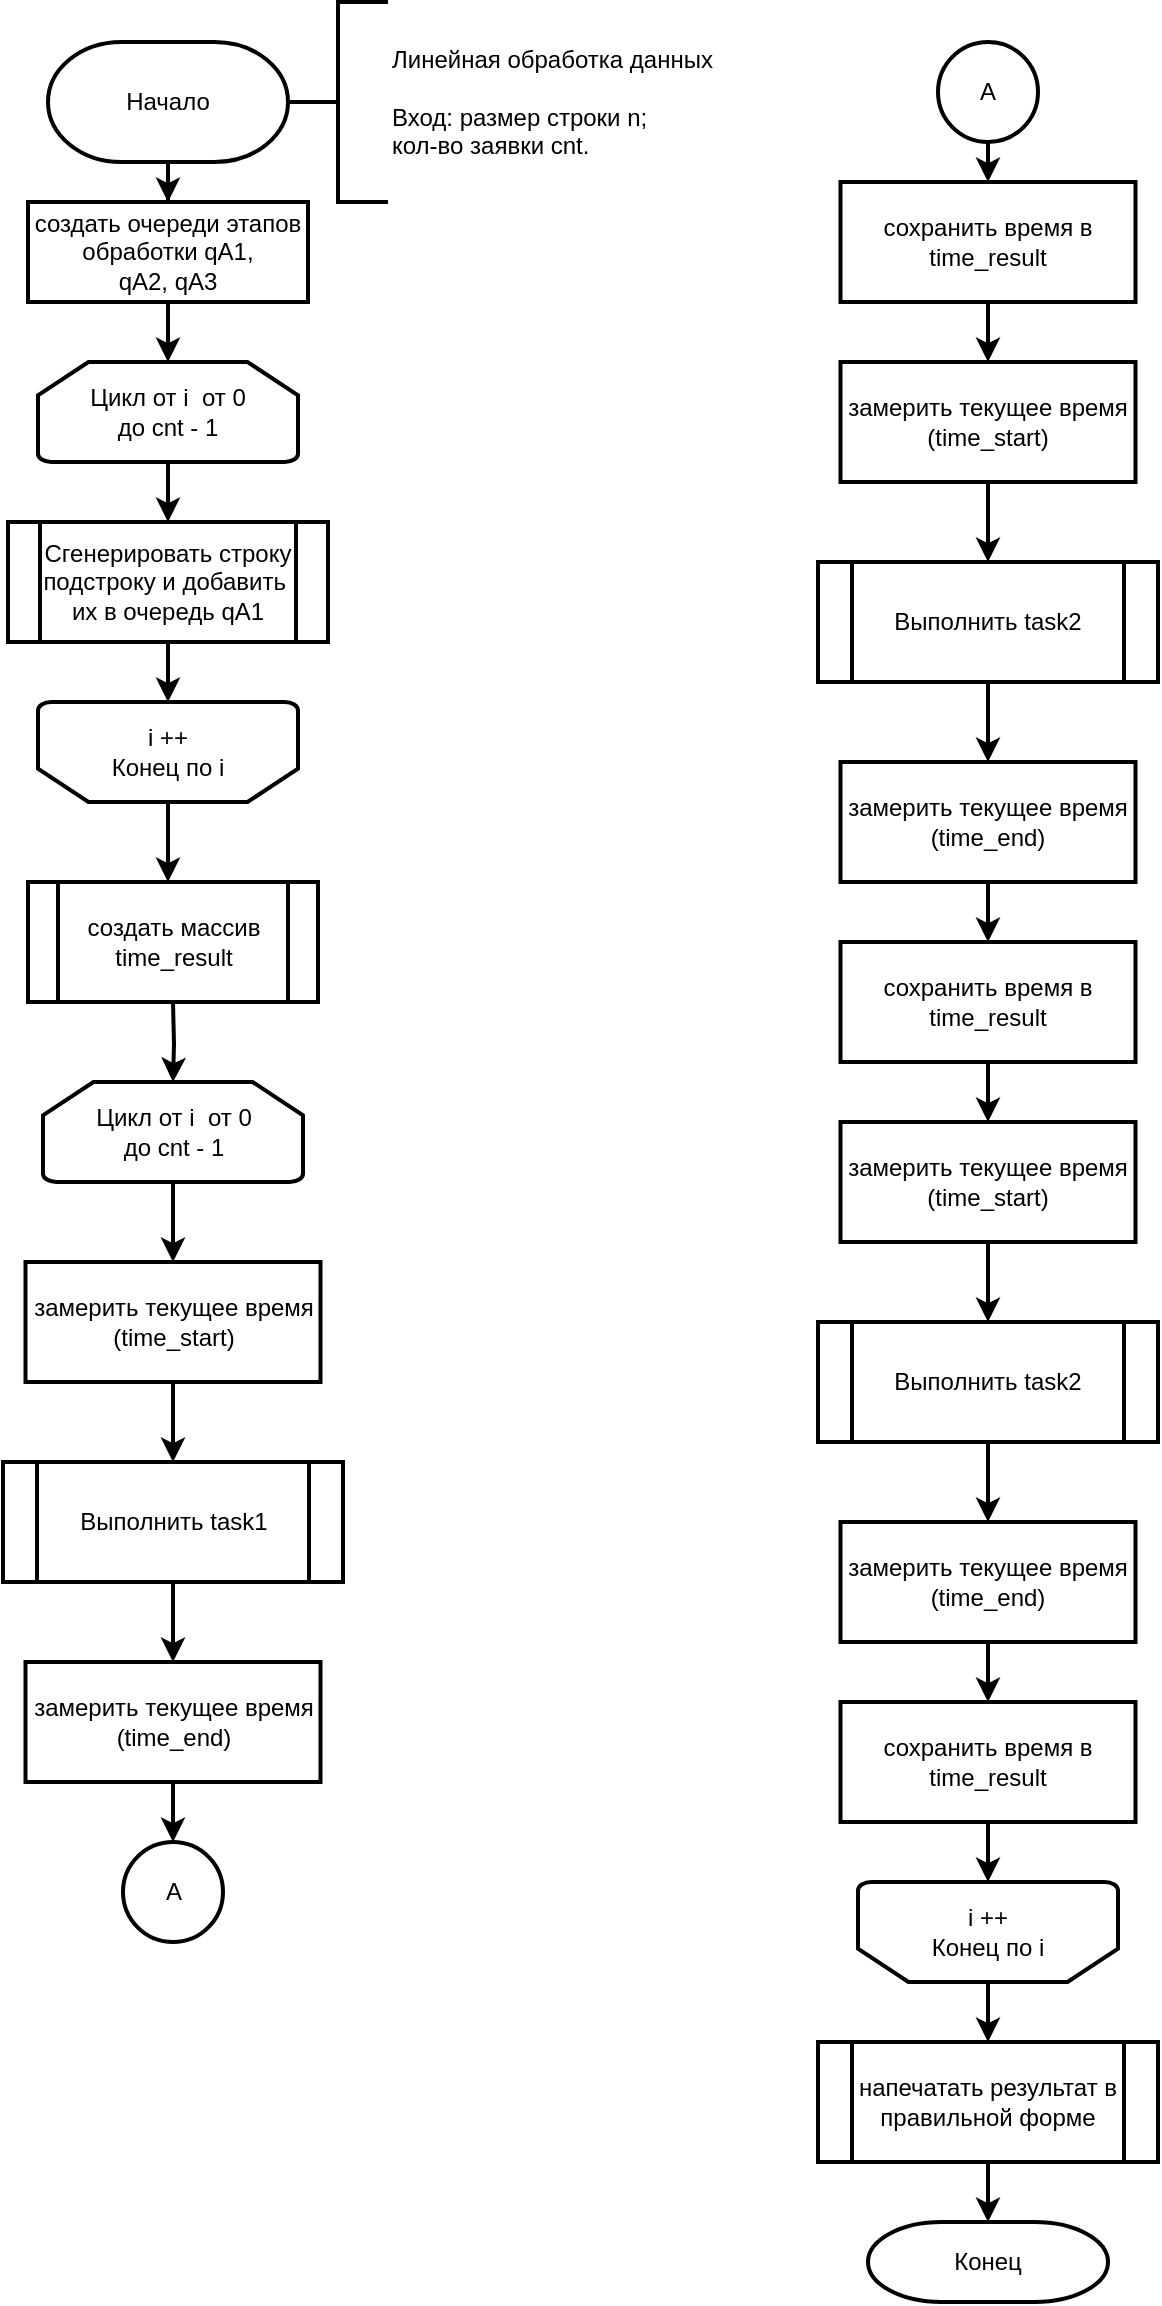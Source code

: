 <mxfile version="20.8.16" type="device" pages="6"><diagram name="Trang-1" id="uL9gPDVbCIFhFPeH5GQy"><mxGraphModel dx="1434" dy="844" grid="1" gridSize="10" guides="1" tooltips="1" connect="1" arrows="1" fold="1" page="1" pageScale="1" pageWidth="827" pageHeight="1169" math="0" shadow="0"><root><mxCell id="0"/><mxCell id="1" parent="0"/><mxCell id="Pr6SH2jZjcJ8ZmIwJeqv-1" style="edgeStyle=orthogonalEdgeStyle;rounded=0;orthogonalLoop=1;jettySize=auto;html=1;exitX=0.5;exitY=1;exitDx=0;exitDy=0;exitPerimeter=0;strokeWidth=2;" parent="1" source="4coKaTyu_gAjPoYozYNX-1" target="4coKaTyu_gAjPoYozYNX-2" edge="1"><mxGeometry relative="1" as="geometry"/></mxCell><mxCell id="4coKaTyu_gAjPoYozYNX-1" value="Начало" style="strokeWidth=2;html=1;shape=mxgraph.flowchart.terminator;whiteSpace=wrap;" parent="1" vertex="1"><mxGeometry x="55" y="30" width="120" height="60" as="geometry"/></mxCell><mxCell id="Pr6SH2jZjcJ8ZmIwJeqv-2" style="edgeStyle=orthogonalEdgeStyle;rounded=0;orthogonalLoop=1;jettySize=auto;html=1;exitX=0.5;exitY=1;exitDx=0;exitDy=0;strokeWidth=2;" parent="1" source="4coKaTyu_gAjPoYozYNX-2" target="4coKaTyu_gAjPoYozYNX-3" edge="1"><mxGeometry relative="1" as="geometry"/></mxCell><mxCell id="4coKaTyu_gAjPoYozYNX-2" value="создать очереди этапов обработки qA1, &lt;br&gt;qA2, qA3" style="rounded=0;whiteSpace=wrap;html=1;strokeWidth=2;" parent="1" vertex="1"><mxGeometry x="45" y="110" width="140" height="50" as="geometry"/></mxCell><mxCell id="Pr6SH2jZjcJ8ZmIwJeqv-3" style="edgeStyle=orthogonalEdgeStyle;rounded=0;orthogonalLoop=1;jettySize=auto;html=1;exitX=0.5;exitY=1;exitDx=0;exitDy=0;exitPerimeter=0;entryX=0.5;entryY=0;entryDx=0;entryDy=0;strokeWidth=2;" parent="1" source="4coKaTyu_gAjPoYozYNX-3" target="4coKaTyu_gAjPoYozYNX-4" edge="1"><mxGeometry relative="1" as="geometry"/></mxCell><mxCell id="4coKaTyu_gAjPoYozYNX-3" value="Цикл от i&amp;nbsp; от 0 &lt;br&gt;до cnt - 1" style="strokeWidth=2;html=1;shape=mxgraph.flowchart.loop_limit;whiteSpace=wrap;" parent="1" vertex="1"><mxGeometry x="50" y="190" width="130" height="50" as="geometry"/></mxCell><mxCell id="Pr6SH2jZjcJ8ZmIwJeqv-4" style="edgeStyle=orthogonalEdgeStyle;rounded=0;orthogonalLoop=1;jettySize=auto;html=1;exitX=0.5;exitY=1;exitDx=0;exitDy=0;entryX=0.5;entryY=1;entryDx=0;entryDy=0;entryPerimeter=0;strokeWidth=2;" parent="1" source="4coKaTyu_gAjPoYozYNX-4" target="4coKaTyu_gAjPoYozYNX-5" edge="1"><mxGeometry relative="1" as="geometry"/></mxCell><mxCell id="4coKaTyu_gAjPoYozYNX-4" value="Сгенерировать строку подстроку и добавить&amp;nbsp; их в очередь qA1" style="shape=process;whiteSpace=wrap;html=1;backgroundOutline=1;strokeWidth=2;" parent="1" vertex="1"><mxGeometry x="35" y="270" width="160" height="60" as="geometry"/></mxCell><mxCell id="C6rDZJhnCS-daW4OPHfQ-20" style="edgeStyle=orthogonalEdgeStyle;rounded=0;orthogonalLoop=1;jettySize=auto;html=1;exitX=0.5;exitY=0;exitDx=0;exitDy=0;exitPerimeter=0;entryX=0.5;entryY=0;entryDx=0;entryDy=0;strokeWidth=2;" parent="1" source="4coKaTyu_gAjPoYozYNX-5" edge="1"><mxGeometry relative="1" as="geometry"><mxPoint x="115" y="450" as="targetPoint"/></mxGeometry></mxCell><mxCell id="4coKaTyu_gAjPoYozYNX-5" value="i ++&lt;br&gt;Конец по i" style="strokeWidth=2;html=1;shape=mxgraph.flowchart.loop_limit;whiteSpace=wrap;direction=west;" parent="1" vertex="1"><mxGeometry x="50" y="360" width="130" height="50" as="geometry"/></mxCell><mxCell id="C6rDZJhnCS-daW4OPHfQ-24" style="edgeStyle=orthogonalEdgeStyle;rounded=0;orthogonalLoop=1;jettySize=auto;html=1;exitX=0.5;exitY=1;exitDx=0;exitDy=0;exitPerimeter=0;entryX=0.5;entryY=0;entryDx=0;entryDy=0;strokeWidth=2;" parent="1" source="4coKaTyu_gAjPoYozYNX-8" target="C6rDZJhnCS-daW4OPHfQ-4" edge="1"><mxGeometry relative="1" as="geometry"/></mxCell><mxCell id="4coKaTyu_gAjPoYozYNX-8" value="Цикл от i&amp;nbsp; от 0 &lt;br&gt;до cnt - 1" style="strokeWidth=2;html=1;shape=mxgraph.flowchart.loop_limit;whiteSpace=wrap;" parent="1" vertex="1"><mxGeometry x="52.5" y="550" width="130" height="50" as="geometry"/></mxCell><mxCell id="C6rDZJhnCS-daW4OPHfQ-38" style="edgeStyle=orthogonalEdgeStyle;rounded=0;orthogonalLoop=1;jettySize=auto;html=1;exitX=0.5;exitY=0;exitDx=0;exitDy=0;exitPerimeter=0;entryX=0.5;entryY=0;entryDx=0;entryDy=0;strokeWidth=2;" parent="1" source="4coKaTyu_gAjPoYozYNX-9" target="C6rDZJhnCS-daW4OPHfQ-18" edge="1"><mxGeometry relative="1" as="geometry"/></mxCell><mxCell id="4coKaTyu_gAjPoYozYNX-9" value="i ++&lt;br&gt;Конец по i" style="strokeWidth=2;html=1;shape=mxgraph.flowchart.loop_limit;whiteSpace=wrap;direction=west;" parent="1" vertex="1"><mxGeometry x="460" y="950" width="130" height="50" as="geometry"/></mxCell><mxCell id="C6rDZJhnCS-daW4OPHfQ-26" style="edgeStyle=orthogonalEdgeStyle;rounded=0;orthogonalLoop=1;jettySize=auto;html=1;exitX=0.5;exitY=1;exitDx=0;exitDy=0;entryX=0.5;entryY=0;entryDx=0;entryDy=0;strokeWidth=2;" parent="1" source="4coKaTyu_gAjPoYozYNX-11" target="C6rDZJhnCS-daW4OPHfQ-5" edge="1"><mxGeometry relative="1" as="geometry"/></mxCell><mxCell id="4coKaTyu_gAjPoYozYNX-11" value="Выполнить task1" style="shape=process;whiteSpace=wrap;html=1;backgroundOutline=1;strokeWidth=2;" parent="1" vertex="1"><mxGeometry x="32.5" y="740" width="170" height="60" as="geometry"/></mxCell><mxCell id="4coKaTyu_gAjPoYozYNX-14" value="Линейная обработка данных&lt;br&gt;&lt;br&gt;Вход: размер строки n;&lt;br&gt;кол-во заявки cnt." style="strokeWidth=2;html=1;shape=mxgraph.flowchart.annotation_2;align=left;labelPosition=right;pointerEvents=1;" parent="1" vertex="1"><mxGeometry x="175" y="10" width="50" height="100" as="geometry"/></mxCell><mxCell id="C6rDZJhnCS-daW4OPHfQ-23" style="edgeStyle=orthogonalEdgeStyle;rounded=0;orthogonalLoop=1;jettySize=auto;html=1;exitX=0.5;exitY=1;exitDx=0;exitDy=0;entryX=0.5;entryY=0;entryDx=0;entryDy=0;entryPerimeter=0;strokeWidth=2;" parent="1" target="4coKaTyu_gAjPoYozYNX-8" edge="1"><mxGeometry relative="1" as="geometry"><mxPoint x="117.5" y="510" as="sourcePoint"/></mxGeometry></mxCell><mxCell id="C6rDZJhnCS-daW4OPHfQ-25" style="edgeStyle=orthogonalEdgeStyle;rounded=0;orthogonalLoop=1;jettySize=auto;html=1;exitX=0.5;exitY=1;exitDx=0;exitDy=0;entryX=0.5;entryY=0;entryDx=0;entryDy=0;strokeWidth=2;" parent="1" source="C6rDZJhnCS-daW4OPHfQ-4" target="4coKaTyu_gAjPoYozYNX-11" edge="1"><mxGeometry relative="1" as="geometry"/></mxCell><mxCell id="C6rDZJhnCS-daW4OPHfQ-4" value="замерить текущее время&lt;br&gt;(time_start)" style="rounded=0;whiteSpace=wrap;html=1;strokeWidth=2;" parent="1" vertex="1"><mxGeometry x="43.75" y="640" width="147.5" height="60" as="geometry"/></mxCell><mxCell id="C6rDZJhnCS-daW4OPHfQ-27" style="edgeStyle=orthogonalEdgeStyle;rounded=0;orthogonalLoop=1;jettySize=auto;html=1;exitX=0.5;exitY=1;exitDx=0;exitDy=0;entryX=0.5;entryY=0;entryDx=0;entryDy=0;strokeWidth=2;" parent="1" source="C6rDZJhnCS-daW4OPHfQ-5" target="C6rDZJhnCS-daW4OPHfQ-6" edge="1"><mxGeometry relative="1" as="geometry"/></mxCell><mxCell id="C6rDZJhnCS-daW4OPHfQ-5" value="замерить текущее время&lt;br&gt;(time_end)" style="rounded=0;whiteSpace=wrap;html=1;strokeWidth=2;" parent="1" vertex="1"><mxGeometry x="43.75" y="840" width="147.5" height="60" as="geometry"/></mxCell><mxCell id="C6rDZJhnCS-daW4OPHfQ-6" value="A" style="ellipse;whiteSpace=wrap;html=1;aspect=fixed;strokeWidth=2;" parent="1" vertex="1"><mxGeometry x="92.5" y="930" width="50" height="50" as="geometry"/></mxCell><mxCell id="C6rDZJhnCS-daW4OPHfQ-28" style="edgeStyle=orthogonalEdgeStyle;rounded=0;orthogonalLoop=1;jettySize=auto;html=1;exitX=0.5;exitY=1;exitDx=0;exitDy=0;entryX=0.5;entryY=0;entryDx=0;entryDy=0;strokeWidth=2;" parent="1" source="C6rDZJhnCS-daW4OPHfQ-7" target="C6rDZJhnCS-daW4OPHfQ-9" edge="1"><mxGeometry relative="1" as="geometry"/></mxCell><mxCell id="C6rDZJhnCS-daW4OPHfQ-7" value="A" style="ellipse;whiteSpace=wrap;html=1;aspect=fixed;strokeWidth=2;" parent="1" vertex="1"><mxGeometry x="500" y="30" width="50" height="50" as="geometry"/></mxCell><mxCell id="C6rDZJhnCS-daW4OPHfQ-29" style="edgeStyle=orthogonalEdgeStyle;rounded=0;orthogonalLoop=1;jettySize=auto;html=1;exitX=0.5;exitY=1;exitDx=0;exitDy=0;entryX=0.5;entryY=0;entryDx=0;entryDy=0;strokeWidth=2;" parent="1" source="C6rDZJhnCS-daW4OPHfQ-9" target="C6rDZJhnCS-daW4OPHfQ-11" edge="1"><mxGeometry relative="1" as="geometry"/></mxCell><mxCell id="C6rDZJhnCS-daW4OPHfQ-9" value="сохранить время в time_result" style="rounded=0;whiteSpace=wrap;html=1;strokeWidth=2;" parent="1" vertex="1"><mxGeometry x="451.25" y="100" width="147.5" height="60" as="geometry"/></mxCell><mxCell id="C6rDZJhnCS-daW4OPHfQ-31" style="edgeStyle=orthogonalEdgeStyle;rounded=0;orthogonalLoop=1;jettySize=auto;html=1;exitX=0.5;exitY=1;exitDx=0;exitDy=0;entryX=0.5;entryY=0;entryDx=0;entryDy=0;strokeWidth=2;" parent="1" source="C6rDZJhnCS-daW4OPHfQ-10" target="C6rDZJhnCS-daW4OPHfQ-12" edge="1"><mxGeometry relative="1" as="geometry"/></mxCell><mxCell id="C6rDZJhnCS-daW4OPHfQ-10" value="Выполнить task2" style="shape=process;whiteSpace=wrap;html=1;backgroundOutline=1;strokeWidth=2;" parent="1" vertex="1"><mxGeometry x="440" y="290" width="170" height="60" as="geometry"/></mxCell><mxCell id="C6rDZJhnCS-daW4OPHfQ-30" style="edgeStyle=orthogonalEdgeStyle;rounded=0;orthogonalLoop=1;jettySize=auto;html=1;exitX=0.5;exitY=1;exitDx=0;exitDy=0;entryX=0.5;entryY=0;entryDx=0;entryDy=0;strokeWidth=2;" parent="1" source="C6rDZJhnCS-daW4OPHfQ-11" target="C6rDZJhnCS-daW4OPHfQ-10" edge="1"><mxGeometry relative="1" as="geometry"/></mxCell><mxCell id="C6rDZJhnCS-daW4OPHfQ-11" value="замерить текущее время&lt;br&gt;(time_start)" style="rounded=0;whiteSpace=wrap;html=1;strokeWidth=2;" parent="1" vertex="1"><mxGeometry x="451.25" y="190" width="147.5" height="60" as="geometry"/></mxCell><mxCell id="C6rDZJhnCS-daW4OPHfQ-32" style="edgeStyle=orthogonalEdgeStyle;rounded=0;orthogonalLoop=1;jettySize=auto;html=1;exitX=0.5;exitY=1;exitDx=0;exitDy=0;entryX=0.5;entryY=0;entryDx=0;entryDy=0;strokeWidth=2;" parent="1" source="C6rDZJhnCS-daW4OPHfQ-12" target="C6rDZJhnCS-daW4OPHfQ-13" edge="1"><mxGeometry relative="1" as="geometry"/></mxCell><mxCell id="C6rDZJhnCS-daW4OPHfQ-12" value="замерить текущее время&lt;br&gt;(time_end)" style="rounded=0;whiteSpace=wrap;html=1;strokeWidth=2;" parent="1" vertex="1"><mxGeometry x="451.25" y="390" width="147.5" height="60" as="geometry"/></mxCell><mxCell id="C6rDZJhnCS-daW4OPHfQ-33" style="edgeStyle=orthogonalEdgeStyle;rounded=0;orthogonalLoop=1;jettySize=auto;html=1;exitX=0.5;exitY=1;exitDx=0;exitDy=0;entryX=0.5;entryY=0;entryDx=0;entryDy=0;strokeWidth=2;" parent="1" source="C6rDZJhnCS-daW4OPHfQ-13" target="C6rDZJhnCS-daW4OPHfQ-15" edge="1"><mxGeometry relative="1" as="geometry"/></mxCell><mxCell id="C6rDZJhnCS-daW4OPHfQ-13" value="сохранить время в time_result" style="rounded=0;whiteSpace=wrap;html=1;strokeWidth=2;" parent="1" vertex="1"><mxGeometry x="451.25" y="480" width="147.5" height="60" as="geometry"/></mxCell><mxCell id="C6rDZJhnCS-daW4OPHfQ-35" style="edgeStyle=orthogonalEdgeStyle;rounded=0;orthogonalLoop=1;jettySize=auto;html=1;exitX=0.5;exitY=1;exitDx=0;exitDy=0;entryX=0.5;entryY=0;entryDx=0;entryDy=0;strokeWidth=2;" parent="1" source="C6rDZJhnCS-daW4OPHfQ-14" target="C6rDZJhnCS-daW4OPHfQ-16" edge="1"><mxGeometry relative="1" as="geometry"/></mxCell><mxCell id="C6rDZJhnCS-daW4OPHfQ-14" value="Выполнить task2" style="shape=process;whiteSpace=wrap;html=1;backgroundOutline=1;strokeWidth=2;" parent="1" vertex="1"><mxGeometry x="440" y="670" width="170" height="60" as="geometry"/></mxCell><mxCell id="C6rDZJhnCS-daW4OPHfQ-34" style="edgeStyle=orthogonalEdgeStyle;rounded=0;orthogonalLoop=1;jettySize=auto;html=1;exitX=0.5;exitY=1;exitDx=0;exitDy=0;entryX=0.5;entryY=0;entryDx=0;entryDy=0;strokeWidth=2;" parent="1" source="C6rDZJhnCS-daW4OPHfQ-15" target="C6rDZJhnCS-daW4OPHfQ-14" edge="1"><mxGeometry relative="1" as="geometry"/></mxCell><mxCell id="C6rDZJhnCS-daW4OPHfQ-15" value="замерить текущее время&lt;br&gt;(time_start)" style="rounded=0;whiteSpace=wrap;html=1;strokeWidth=2;" parent="1" vertex="1"><mxGeometry x="451.25" y="570" width="147.5" height="60" as="geometry"/></mxCell><mxCell id="C6rDZJhnCS-daW4OPHfQ-36" style="edgeStyle=orthogonalEdgeStyle;rounded=0;orthogonalLoop=1;jettySize=auto;html=1;exitX=0.5;exitY=1;exitDx=0;exitDy=0;entryX=0.5;entryY=0;entryDx=0;entryDy=0;strokeWidth=2;" parent="1" source="C6rDZJhnCS-daW4OPHfQ-16" target="C6rDZJhnCS-daW4OPHfQ-17" edge="1"><mxGeometry relative="1" as="geometry"/></mxCell><mxCell id="C6rDZJhnCS-daW4OPHfQ-16" value="замерить текущее время&lt;br&gt;(time_end)" style="rounded=0;whiteSpace=wrap;html=1;strokeWidth=2;" parent="1" vertex="1"><mxGeometry x="451.25" y="770" width="147.5" height="60" as="geometry"/></mxCell><mxCell id="C6rDZJhnCS-daW4OPHfQ-37" style="edgeStyle=orthogonalEdgeStyle;rounded=0;orthogonalLoop=1;jettySize=auto;html=1;exitX=0.5;exitY=1;exitDx=0;exitDy=0;entryX=0.5;entryY=1;entryDx=0;entryDy=0;entryPerimeter=0;strokeWidth=2;" parent="1" source="C6rDZJhnCS-daW4OPHfQ-17" target="4coKaTyu_gAjPoYozYNX-9" edge="1"><mxGeometry relative="1" as="geometry"/></mxCell><mxCell id="C6rDZJhnCS-daW4OPHfQ-17" value="сохранить время в time_result" style="rounded=0;whiteSpace=wrap;html=1;strokeWidth=2;" parent="1" vertex="1"><mxGeometry x="451.25" y="860" width="147.5" height="60" as="geometry"/></mxCell><mxCell id="C6rDZJhnCS-daW4OPHfQ-39" style="edgeStyle=orthogonalEdgeStyle;rounded=0;orthogonalLoop=1;jettySize=auto;html=1;exitX=0.5;exitY=1;exitDx=0;exitDy=0;entryX=0.5;entryY=0;entryDx=0;entryDy=0;entryPerimeter=0;strokeWidth=2;" parent="1" source="C6rDZJhnCS-daW4OPHfQ-18" target="C6rDZJhnCS-daW4OPHfQ-19" edge="1"><mxGeometry relative="1" as="geometry"/></mxCell><mxCell id="C6rDZJhnCS-daW4OPHfQ-18" value="напечатать результат в правильной форме" style="shape=process;whiteSpace=wrap;html=1;backgroundOutline=1;strokeWidth=2;" parent="1" vertex="1"><mxGeometry x="440" y="1030" width="170" height="60" as="geometry"/></mxCell><mxCell id="C6rDZJhnCS-daW4OPHfQ-19" value="Конец" style="strokeWidth=2;html=1;shape=mxgraph.flowchart.terminator;whiteSpace=wrap;" parent="1" vertex="1"><mxGeometry x="465" y="1120" width="120" height="40" as="geometry"/></mxCell><mxCell id="eq-ml78w49sIgkB4BEwA-1" value="создать массив time_result" style="shape=process;whiteSpace=wrap;html=1;backgroundOutline=1;strokeWidth=2;" parent="1" vertex="1"><mxGeometry x="45" y="450" width="145" height="60" as="geometry"/></mxCell></root></mxGraphModel></diagram><diagram id="Mb_bEMnx9X-YpiaYTQYt" name="Trang-2"><mxGraphModel dx="1434" dy="844" grid="1" gridSize="10" guides="1" tooltips="1" connect="1" arrows="1" fold="1" page="1" pageScale="1" pageWidth="827" pageHeight="1169" math="0" shadow="0"><root><mxCell id="0"/><mxCell id="1" parent="0"/><mxCell id="-r9bXMttMv9JvbM3CXUm-20" style="edgeStyle=orthogonalEdgeStyle;rounded=0;orthogonalLoop=1;jettySize=auto;html=1;exitX=0.5;exitY=1;exitDx=0;exitDy=0;exitPerimeter=0;entryX=0.5;entryY=0;entryDx=0;entryDy=0;strokeWidth=2;" parent="1" source="-r9bXMttMv9JvbM3CXUm-1" target="-r9bXMttMv9JvbM3CXUm-2" edge="1"><mxGeometry relative="1" as="geometry"/></mxCell><mxCell id="-r9bXMttMv9JvbM3CXUm-1" value="Начало" style="strokeWidth=2;html=1;shape=mxgraph.flowchart.terminator;whiteSpace=wrap;" parent="1" vertex="1"><mxGeometry x="55" y="30" width="120" height="60" as="geometry"/></mxCell><mxCell id="-r9bXMttMv9JvbM3CXUm-2" value="создать очереди этапов обработки q1, q2, q3" style="rounded=0;whiteSpace=wrap;html=1;strokeWidth=2;" parent="1" vertex="1"><mxGeometry x="45" y="110" width="140" height="50" as="geometry"/></mxCell><mxCell id="-r9bXMttMv9JvbM3CXUm-22" style="edgeStyle=orthogonalEdgeStyle;rounded=0;orthogonalLoop=1;jettySize=auto;html=1;exitX=0.5;exitY=1;exitDx=0;exitDy=0;exitPerimeter=0;strokeWidth=2;" parent="1" source="-r9bXMttMv9JvbM3CXUm-3" target="-r9bXMttMv9JvbM3CXUm-4" edge="1"><mxGeometry relative="1" as="geometry"/></mxCell><mxCell id="-r9bXMttMv9JvbM3CXUm-3" value="Цикл от i&amp;nbsp; от 0 &lt;br&gt;до cnt - 1" style="strokeWidth=2;html=1;shape=mxgraph.flowchart.loop_limit;whiteSpace=wrap;" parent="1" vertex="1"><mxGeometry x="50" y="345" width="130" height="50" as="geometry"/></mxCell><mxCell id="-r9bXMttMv9JvbM3CXUm-23" style="edgeStyle=orthogonalEdgeStyle;rounded=0;orthogonalLoop=1;jettySize=auto;html=1;exitX=0.5;exitY=1;exitDx=0;exitDy=0;strokeWidth=2;" parent="1" source="-r9bXMttMv9JvbM3CXUm-4" target="-r9bXMttMv9JvbM3CXUm-5" edge="1"><mxGeometry relative="1" as="geometry"/></mxCell><mxCell id="-r9bXMttMv9JvbM3CXUm-4" value="Сгенерировать строку подстроку и добавить&amp;nbsp; их в очередь qA1" style="shape=process;whiteSpace=wrap;html=1;backgroundOutline=1;strokeWidth=2;" parent="1" vertex="1"><mxGeometry x="35" y="435" width="160" height="60" as="geometry"/></mxCell><mxCell id="-r9bXMttMv9JvbM3CXUm-24" style="edgeStyle=orthogonalEdgeStyle;rounded=0;orthogonalLoop=1;jettySize=auto;html=1;exitX=0.5;exitY=0;exitDx=0;exitDy=0;exitPerimeter=0;entryX=0.5;entryY=0;entryDx=0;entryDy=0;strokeWidth=2;" parent="1" source="-r9bXMttMv9JvbM3CXUm-5" target="-r9bXMttMv9JvbM3CXUm-12" edge="1"><mxGeometry relative="1" as="geometry"/></mxCell><mxCell id="-r9bXMttMv9JvbM3CXUm-5" value="i ++&lt;br&gt;Конец по i" style="strokeWidth=2;html=1;shape=mxgraph.flowchart.loop_limit;whiteSpace=wrap;direction=west;" parent="1" vertex="1"><mxGeometry x="50" y="520" width="130" height="50" as="geometry"/></mxCell><mxCell id="-r9bXMttMv9JvbM3CXUm-11" value="Конвейерная обработка данных&lt;br&gt;&lt;br&gt;Вход: размер строки n;&lt;br style=&quot;border-color: var(--border-color);&quot;&gt;кол-во заявки cnt." style="strokeWidth=2;html=1;shape=mxgraph.flowchart.annotation_2;align=left;labelPosition=right;pointerEvents=1;" parent="1" vertex="1"><mxGeometry x="175" y="10" width="50" height="100" as="geometry"/></mxCell><mxCell id="-r9bXMttMv9JvbM3CXUm-25" style="edgeStyle=orthogonalEdgeStyle;rounded=0;orthogonalLoop=1;jettySize=auto;html=1;exitX=0.5;exitY=1;exitDx=0;exitDy=0;entryX=0.5;entryY=0;entryDx=0;entryDy=0;strokeWidth=2;" parent="1" source="-r9bXMttMv9JvbM3CXUm-12" target="-r9bXMttMv9JvbM3CXUm-13" edge="1"><mxGeometry relative="1" as="geometry"/></mxCell><mxCell id="-r9bXMttMv9JvbM3CXUm-12" value="создать переменные qA1_is_empty, qA2_is_empty&lt;br&gt;типа bool" style="rounded=0;whiteSpace=wrap;html=1;strokeWidth=2;" parent="1" vertex="1"><mxGeometry x="32.5" y="610" width="165" height="60" as="geometry"/></mxCell><mxCell id="fuBKmMErkMb-dizS3FoA-4" style="edgeStyle=orthogonalEdgeStyle;rounded=0;orthogonalLoop=1;jettySize=auto;html=1;exitX=0.5;exitY=1;exitDx=0;exitDy=0;entryX=0.5;entryY=0;entryDx=0;entryDy=0;strokeWidth=2;" parent="1" source="-r9bXMttMv9JvbM3CXUm-13" edge="1"><mxGeometry relative="1" as="geometry"><mxPoint x="111.25" y="800" as="targetPoint"/></mxGeometry></mxCell><mxCell id="-r9bXMttMv9JvbM3CXUm-13" value="создать массив matrix_state" style="shape=process;whiteSpace=wrap;html=1;backgroundOutline=1;strokeWidth=2;" parent="1" vertex="1"><mxGeometry x="36.25" y="700" width="150" height="60" as="geometry"/></mxCell><mxCell id="-r9bXMttMv9JvbM3CXUm-27" style="edgeStyle=orthogonalEdgeStyle;rounded=0;orthogonalLoop=1;jettySize=auto;html=1;exitX=0.5;exitY=1;exitDx=0;exitDy=0;entryX=0.5;entryY=0;entryDx=0;entryDy=0;strokeWidth=2;" parent="1" source="-r9bXMttMv9JvbM3CXUm-14" target="-r9bXMttMv9JvbM3CXUm-15" edge="1"><mxGeometry relative="1" as="geometry"/></mxCell><mxCell id="-r9bXMttMv9JvbM3CXUm-14" value="создать массив потоков threads длиной 3" style="rounded=0;whiteSpace=wrap;html=1;strokeWidth=2;" parent="1" vertex="1"><mxGeometry x="493.75" y="105" width="162.5" height="60" as="geometry"/></mxCell><mxCell id="-r9bXMttMv9JvbM3CXUm-28" style="edgeStyle=orthogonalEdgeStyle;rounded=0;orthogonalLoop=1;jettySize=auto;html=1;exitX=0.5;exitY=1;exitDx=0;exitDy=0;entryX=0.5;entryY=0;entryDx=0;entryDy=0;entryPerimeter=0;strokeWidth=2;" parent="1" source="-r9bXMttMv9JvbM3CXUm-15" target="-r9bXMttMv9JvbM3CXUm-16" edge="1"><mxGeometry relative="1" as="geometry"/></mxCell><mxCell id="-r9bXMttMv9JvbM3CXUm-15" value="выделить задачи потокам и запустить" style="rounded=0;whiteSpace=wrap;html=1;strokeWidth=2;" parent="1" vertex="1"><mxGeometry x="493.75" y="205" width="162.5" height="60" as="geometry"/></mxCell><mxCell id="-r9bXMttMv9JvbM3CXUm-29" style="edgeStyle=orthogonalEdgeStyle;rounded=0;orthogonalLoop=1;jettySize=auto;html=1;exitX=0.5;exitY=1;exitDx=0;exitDy=0;exitPerimeter=0;entryX=0.5;entryY=0;entryDx=0;entryDy=0;strokeWidth=2;" parent="1" source="-r9bXMttMv9JvbM3CXUm-16" target="-r9bXMttMv9JvbM3CXUm-17" edge="1"><mxGeometry relative="1" as="geometry"/></mxCell><mxCell id="-r9bXMttMv9JvbM3CXUm-16" value="Цикл от i = 0 до&amp;nbsp; 3" style="strokeWidth=2;html=1;shape=mxgraph.flowchart.loop_limit;whiteSpace=wrap;" parent="1" vertex="1"><mxGeometry x="510" y="305" width="130" height="50" as="geometry"/></mxCell><mxCell id="-r9bXMttMv9JvbM3CXUm-30" style="edgeStyle=orthogonalEdgeStyle;rounded=0;orthogonalLoop=1;jettySize=auto;html=1;exitX=0.5;exitY=1;exitDx=0;exitDy=0;entryX=0.5;entryY=1;entryDx=0;entryDy=0;entryPerimeter=0;strokeWidth=2;" parent="1" source="-r9bXMttMv9JvbM3CXUm-17" target="-r9bXMttMv9JvbM3CXUm-18" edge="1"><mxGeometry relative="1" as="geometry"/></mxCell><mxCell id="-r9bXMttMv9JvbM3CXUm-17" value="Указать, что главный поток должен дождаться потока threads[i]" style="rounded=0;whiteSpace=wrap;html=1;strokeWidth=2;" parent="1" vertex="1"><mxGeometry x="500" y="395" width="150" height="60" as="geometry"/></mxCell><mxCell id="-r9bXMttMv9JvbM3CXUm-31" style="edgeStyle=orthogonalEdgeStyle;rounded=0;orthogonalLoop=1;jettySize=auto;html=1;exitX=0.5;exitY=0;exitDx=0;exitDy=0;exitPerimeter=0;entryX=0.5;entryY=0;entryDx=0;entryDy=0;entryPerimeter=0;strokeWidth=2;" parent="1" source="-r9bXMttMv9JvbM3CXUm-18" target="-r9bXMttMv9JvbM3CXUm-19" edge="1"><mxGeometry relative="1" as="geometry"/></mxCell><mxCell id="-r9bXMttMv9JvbM3CXUm-18" value="i ++&lt;br&gt;Конец по i" style="strokeWidth=2;html=1;shape=mxgraph.flowchart.loop_limit;whiteSpace=wrap;direction=west;" parent="1" vertex="1"><mxGeometry x="510" y="495" width="130" height="50" as="geometry"/></mxCell><mxCell id="-r9bXMttMv9JvbM3CXUm-19" value="Конец" style="strokeWidth=2;html=1;shape=mxgraph.flowchart.terminator;whiteSpace=wrap;" parent="1" vertex="1"><mxGeometry x="512.5" y="584" width="120" height="60" as="geometry"/></mxCell><mxCell id="fuBKmMErkMb-dizS3FoA-1" style="edgeStyle=orthogonalEdgeStyle;rounded=0;orthogonalLoop=1;jettySize=auto;html=1;exitX=0.5;exitY=1;exitDx=0;exitDy=0;entryX=0.5;entryY=0;entryDx=0;entryDy=0;strokeWidth=2;" parent="1" edge="1"><mxGeometry relative="1" as="geometry"><mxPoint x="111.25" y="860" as="sourcePoint"/><mxPoint x="111.25" y="900" as="targetPoint"/></mxGeometry></mxCell><mxCell id="fuBKmMErkMb-dizS3FoA-8" style="edgeStyle=orthogonalEdgeStyle;rounded=0;orthogonalLoop=1;jettySize=auto;html=1;exitX=0.5;exitY=1;exitDx=0;exitDy=0;entryX=0.5;entryY=0;entryDx=0;entryDy=0;strokeWidth=2;" parent="1" source="fuBKmMErkMb-dizS3FoA-5" target="-r9bXMttMv9JvbM3CXUm-14" edge="1"><mxGeometry relative="1" as="geometry"/></mxCell><mxCell id="fuBKmMErkMb-dizS3FoA-5" value="А" style="ellipse;whiteSpace=wrap;html=1;aspect=fixed;strokeWidth=2;" parent="1" vertex="1"><mxGeometry x="550" y="30" width="50" height="50" as="geometry"/></mxCell><mxCell id="fuBKmMErkMb-dizS3FoA-6" value="А" style="ellipse;whiteSpace=wrap;html=1;aspect=fixed;strokeWidth=2;" parent="1" vertex="1"><mxGeometry x="86.25" y="900" width="50" height="50" as="geometry"/></mxCell><mxCell id="ytXz8fcs85ez2KojraPG-1" value="создать массив массивов V1, V2 хранят&amp;nbsp;&lt;br&gt;индексов вхождения" style="rounded=0;whiteSpace=wrap;html=1;strokeWidth=2;" parent="1" vertex="1"><mxGeometry x="45" y="190" width="140" height="50" as="geometry"/></mxCell><mxCell id="PcOVscjR4zvhcD4vRIAG-1" value="создать мютексы m1, m2" style="rounded=0;whiteSpace=wrap;html=1;strokeWidth=2;" parent="1" vertex="1"><mxGeometry x="45" y="265" width="140" height="50" as="geometry"/></mxCell><mxCell id="PcOVscjR4zvhcD4vRIAG-2" value="" style="endArrow=classic;html=1;rounded=0;strokeWidth=2;exitX=0.5;exitY=1;exitDx=0;exitDy=0;entryX=0.5;entryY=0;entryDx=0;entryDy=0;entryPerimeter=0;" parent="1" source="PcOVscjR4zvhcD4vRIAG-1" target="-r9bXMttMv9JvbM3CXUm-3" edge="1"><mxGeometry width="50" height="50" relative="1" as="geometry"><mxPoint x="390" y="330" as="sourcePoint"/><mxPoint x="440" y="280" as="targetPoint"/></mxGeometry></mxCell><mxCell id="PcOVscjR4zvhcD4vRIAG-3" value="" style="endArrow=classic;html=1;rounded=0;strokeWidth=2;exitX=0.5;exitY=1;exitDx=0;exitDy=0;entryX=0.5;entryY=0;entryDx=0;entryDy=0;" parent="1" source="ytXz8fcs85ez2KojraPG-1" target="PcOVscjR4zvhcD4vRIAG-1" edge="1"><mxGeometry width="50" height="50" relative="1" as="geometry"><mxPoint x="390" y="330" as="sourcePoint"/><mxPoint x="440" y="280" as="targetPoint"/></mxGeometry></mxCell><mxCell id="PcOVscjR4zvhcD4vRIAG-4" value="" style="endArrow=classic;html=1;rounded=0;strokeWidth=2;exitX=0.5;exitY=1;exitDx=0;exitDy=0;entryX=0.5;entryY=0;entryDx=0;entryDy=0;" parent="1" source="-r9bXMttMv9JvbM3CXUm-2" target="ytXz8fcs85ez2KojraPG-1" edge="1"><mxGeometry width="50" height="50" relative="1" as="geometry"><mxPoint x="390" y="330" as="sourcePoint"/><mxPoint x="440" y="280" as="targetPoint"/></mxGeometry></mxCell><mxCell id="jikWoyl8r7Qo5X_SLd_3-2" value="создать массив time_result" style="shape=process;whiteSpace=wrap;html=1;backgroundOutline=1;strokeWidth=2;" parent="1" vertex="1"><mxGeometry x="38.75" y="800" width="145" height="60" as="geometry"/></mxCell></root></mxGraphModel></diagram><diagram id="TvKIAnhGd0nLzTWKheu9" name="Trang-3"><mxGraphModel dx="1434" dy="844" grid="1" gridSize="10" guides="1" tooltips="1" connect="1" arrows="1" fold="1" page="1" pageScale="1" pageWidth="827" pageHeight="1169" math="0" shadow="0"><root><mxCell id="0"/><mxCell id="1" parent="0"/><mxCell id="hjp8BofP2neAfcMupP23-1" style="edgeStyle=orthogonalEdgeStyle;rounded=0;orthogonalLoop=1;jettySize=auto;html=1;exitX=0.5;exitY=1;exitDx=0;exitDy=0;exitPerimeter=0;entryX=0.5;entryY=0;entryDx=0;entryDy=0;strokeWidth=2;" parent="1" source="hjp8BofP2neAfcMupP23-2" target="hjp8BofP2neAfcMupP23-3" edge="1"><mxGeometry relative="1" as="geometry"/></mxCell><mxCell id="hjp8BofP2neAfcMupP23-2" value="Начало" style="strokeWidth=2;html=1;shape=mxgraph.flowchart.terminator;whiteSpace=wrap;" parent="1" vertex="1"><mxGeometry x="55" y="30" width="120" height="60" as="geometry"/></mxCell><mxCell id="hjp8BofP2neAfcMupP23-16" style="edgeStyle=orthogonalEdgeStyle;rounded=0;orthogonalLoop=1;jettySize=auto;html=1;exitX=0.5;exitY=1;exitDx=0;exitDy=0;entryX=0.5;entryY=0;entryDx=0;entryDy=0;entryPerimeter=0;strokeWidth=2;" parent="1" source="hjp8BofP2neAfcMupP23-3" target="hjp8BofP2neAfcMupP23-7" edge="1"><mxGeometry relative="1" as="geometry"/></mxCell><mxCell id="hjp8BofP2neAfcMupP23-3" value="task_numb = 1" style="rounded=0;whiteSpace=wrap;html=1;strokeWidth=2;" parent="1" vertex="1"><mxGeometry x="45" y="110" width="140" height="50" as="geometry"/></mxCell><mxCell id="hjp8BofP2neAfcMupP23-4" value="Лента 1 конвейерной обработки данных&lt;br&gt;&lt;br&gt;Вход: потоки qA1, qA2,&lt;br&gt;массив V1: массивы индексов вхождения&lt;br&gt;массив time_result_arr;&lt;br&gt;массив matrix_state; информация о &lt;br&gt;состоянии 1 потока qA1_is _empty." style="strokeWidth=2;html=1;shape=mxgraph.flowchart.annotation_2;align=left;labelPosition=right;pointerEvents=1;" parent="1" vertex="1"><mxGeometry x="175" y="10" width="50" height="100" as="geometry"/></mxCell><mxCell id="hjp8BofP2neAfcMupP23-17" style="edgeStyle=orthogonalEdgeStyle;rounded=0;orthogonalLoop=1;jettySize=auto;html=1;exitX=0.5;exitY=1;exitDx=0;exitDy=0;exitPerimeter=0;entryX=0.5;entryY=0;entryDx=0;entryDy=0;strokeWidth=2;" parent="1" source="hjp8BofP2neAfcMupP23-7" edge="1"><mxGeometry relative="1" as="geometry"><mxPoint x="115" y="290" as="targetPoint"/></mxGeometry></mxCell><mxCell id="hjp8BofP2neAfcMupP23-7" value="Цикл пока очередь qA1 не пуста" style="strokeWidth=2;html=1;shape=mxgraph.flowchart.loop_limit;whiteSpace=wrap;" parent="1" vertex="1"><mxGeometry x="50" y="190" width="130" height="60" as="geometry"/></mxCell><mxCell id="hjp8BofP2neAfcMupP23-19" style="edgeStyle=orthogonalEdgeStyle;rounded=0;orthogonalLoop=1;jettySize=auto;html=1;exitX=0.5;exitY=1;exitDx=0;exitDy=0;entryX=0.5;entryY=1;entryDx=0;entryDy=0;entryPerimeter=0;strokeWidth=2;" parent="1" source="hjp8BofP2neAfcMupP23-12" target="hjp8BofP2neAfcMupP23-13" edge="1"><mxGeometry relative="1" as="geometry"/></mxCell><mxCell id="hjp8BofP2neAfcMupP23-12" value="task_numb += 1" style="rounded=0;whiteSpace=wrap;html=1;strokeWidth=2;" parent="1" vertex="1"><mxGeometry x="45" y="620" width="140" height="50" as="geometry"/></mxCell><mxCell id="hjp8BofP2neAfcMupP23-20" style="edgeStyle=orthogonalEdgeStyle;rounded=0;orthogonalLoop=1;jettySize=auto;html=1;exitX=0.5;exitY=0;exitDx=0;exitDy=0;exitPerimeter=0;entryX=0.5;entryY=0;entryDx=0;entryDy=0;strokeWidth=2;" parent="1" source="hjp8BofP2neAfcMupP23-13" target="hjp8BofP2neAfcMupP23-14" edge="1"><mxGeometry relative="1" as="geometry"/></mxCell><mxCell id="hjp8BofP2neAfcMupP23-13" value="Цикл пока очередь qA1 не пуста" style="strokeWidth=2;html=1;shape=mxgraph.flowchart.loop_limit;whiteSpace=wrap;direction=west;" parent="1" vertex="1"><mxGeometry x="50" y="710" width="130" height="60" as="geometry"/></mxCell><mxCell id="hjp8BofP2neAfcMupP23-21" style="edgeStyle=orthogonalEdgeStyle;rounded=0;orthogonalLoop=1;jettySize=auto;html=1;exitX=0.5;exitY=1;exitDx=0;exitDy=0;entryX=0.5;entryY=0;entryDx=0;entryDy=0;entryPerimeter=0;strokeWidth=2;" parent="1" source="hjp8BofP2neAfcMupP23-14" target="hjp8BofP2neAfcMupP23-15" edge="1"><mxGeometry relative="1" as="geometry"/></mxCell><mxCell id="hjp8BofP2neAfcMupP23-14" value="qA1_is_empty = true" style="rounded=0;whiteSpace=wrap;html=1;strokeWidth=2;" parent="1" vertex="1"><mxGeometry x="45" y="810" width="140" height="50" as="geometry"/></mxCell><mxCell id="hjp8BofP2neAfcMupP23-15" value="Конец" style="strokeWidth=2;html=1;shape=mxgraph.flowchart.terminator;whiteSpace=wrap;" parent="1" vertex="1"><mxGeometry x="55" y="900" width="120" height="60" as="geometry"/></mxCell><mxCell id="dX2mGsKUOkuFg8bTv_wB-1" style="edgeStyle=orthogonalEdgeStyle;rounded=0;orthogonalLoop=1;jettySize=auto;html=1;exitX=0.5;exitY=1;exitDx=0;exitDy=0;entryX=0.5;entryY=0;entryDx=0;entryDy=0;strokeWidth=2;" parent="1" source="dX2mGsKUOkuFg8bTv_wB-2" target="dX2mGsKUOkuFg8bTv_wB-6" edge="1"><mxGeometry relative="1" as="geometry"/></mxCell><mxCell id="dX2mGsKUOkuFg8bTv_wB-2" value="выполнить task1" style="shape=process;whiteSpace=wrap;html=1;backgroundOutline=1;strokeWidth=2;" parent="1" vertex="1"><mxGeometry x="40" y="375" width="150" height="50" as="geometry"/></mxCell><mxCell id="dX2mGsKUOkuFg8bTv_wB-3" style="edgeStyle=orthogonalEdgeStyle;rounded=0;orthogonalLoop=1;jettySize=auto;html=1;exitX=0.5;exitY=1;exitDx=0;exitDy=0;entryX=0.5;entryY=0;entryDx=0;entryDy=0;strokeWidth=2;" parent="1" source="dX2mGsKUOkuFg8bTv_wB-4" target="dX2mGsKUOkuFg8bTv_wB-2" edge="1"><mxGeometry relative="1" as="geometry"/></mxCell><mxCell id="dX2mGsKUOkuFg8bTv_wB-4" value="замерить текущее время&lt;br&gt;(time_start)" style="rounded=0;whiteSpace=wrap;html=1;strokeWidth=2;" parent="1" vertex="1"><mxGeometry x="40" y="290" width="150" height="50" as="geometry"/></mxCell><mxCell id="dX2mGsKUOkuFg8bTv_wB-5" style="edgeStyle=orthogonalEdgeStyle;rounded=0;orthogonalLoop=1;jettySize=auto;html=1;exitX=0.5;exitY=1;exitDx=0;exitDy=0;entryX=0.5;entryY=0;entryDx=0;entryDy=0;strokeWidth=2;" parent="1" source="dX2mGsKUOkuFg8bTv_wB-6" target="dX2mGsKUOkuFg8bTv_wB-7" edge="1"><mxGeometry relative="1" as="geometry"/></mxCell><mxCell id="dX2mGsKUOkuFg8bTv_wB-6" value="замерить текущее время&lt;br style=&quot;border-color: var(--border-color);&quot;&gt;(time_end)" style="rounded=0;whiteSpace=wrap;html=1;strokeWidth=2;" parent="1" vertex="1"><mxGeometry x="40" y="455" width="150" height="50" as="geometry"/></mxCell><mxCell id="dX2mGsKUOkuFg8bTv_wB-8" style="edgeStyle=orthogonalEdgeStyle;rounded=0;orthogonalLoop=1;jettySize=auto;html=1;exitX=0.5;exitY=1;exitDx=0;exitDy=0;entryX=0.5;entryY=0;entryDx=0;entryDy=0;strokeWidth=2;" parent="1" source="dX2mGsKUOkuFg8bTv_wB-7" target="hjp8BofP2neAfcMupP23-12" edge="1"><mxGeometry relative="1" as="geometry"/></mxCell><mxCell id="dX2mGsKUOkuFg8bTv_wB-7" value="сохранить результат в time_result_arr" style="rounded=0;whiteSpace=wrap;html=1;strokeWidth=2;" parent="1" vertex="1"><mxGeometry x="40" y="535" width="150" height="50" as="geometry"/></mxCell></root></mxGraphModel></diagram><diagram id="ebJ8PDwcyi-w8U-0KITV" name="Trang-4"><mxGraphModel dx="1434" dy="2013" grid="1" gridSize="10" guides="1" tooltips="1" connect="1" arrows="1" fold="1" page="1" pageScale="1" pageWidth="827" pageHeight="1169" math="0" shadow="0"><root><mxCell id="0"/><mxCell id="1" parent="0"/><mxCell id="FaL7g1TPTEjkGSnq3Crf-1" style="edgeStyle=orthogonalEdgeStyle;rounded=0;orthogonalLoop=1;jettySize=auto;html=1;exitX=0.5;exitY=1;exitDx=0;exitDy=0;exitPerimeter=0;entryX=0.5;entryY=0;entryDx=0;entryDy=0;strokeWidth=2;" parent="1" source="FaL7g1TPTEjkGSnq3Crf-2" target="FaL7g1TPTEjkGSnq3Crf-3" edge="1"><mxGeometry relative="1" as="geometry"/></mxCell><mxCell id="FaL7g1TPTEjkGSnq3Crf-2" value="Начало" style="strokeWidth=2;html=1;shape=mxgraph.flowchart.terminator;whiteSpace=wrap;" parent="1" vertex="1"><mxGeometry x="255" y="20" width="120" height="60" as="geometry"/></mxCell><mxCell id="FaL7g1TPTEjkGSnq3Crf-15" style="edgeStyle=orthogonalEdgeStyle;rounded=0;orthogonalLoop=1;jettySize=auto;html=1;exitX=0.5;exitY=1;exitDx=0;exitDy=0;entryX=0.5;entryY=0;entryDx=0;entryDy=0;entryPerimeter=0;strokeWidth=2;" parent="1" source="FaL7g1TPTEjkGSnq3Crf-3" target="FaL7g1TPTEjkGSnq3Crf-5" edge="1"><mxGeometry relative="1" as="geometry"/></mxCell><mxCell id="FaL7g1TPTEjkGSnq3Crf-3" value="task_numb = 1" style="rounded=0;whiteSpace=wrap;html=1;strokeWidth=2;" parent="1" vertex="1"><mxGeometry x="245" y="100" width="140" height="50" as="geometry"/></mxCell><mxCell id="FaL7g1TPTEjkGSnq3Crf-4" value="Лента 2 конвейерной обработки данных&lt;br&gt;Вход: потоки qA2, qA3,&lt;br&gt;массив V2: массивы индексов вхождния задания 2&lt;br&gt;массив time_result_arr;&lt;br&gt;массив matrix_state; информация о &lt;br&gt;состоянии 1 потока qA1_is _empty; информация&lt;br&gt;о состоянии 2 потока qA2_is _empty&lt;br&gt;." style="strokeWidth=2;html=1;shape=mxgraph.flowchart.annotation_2;align=left;labelPosition=right;pointerEvents=1;" parent="1" vertex="1"><mxGeometry x="376" width="59" height="100" as="geometry"/></mxCell><mxCell id="FaL7g1TPTEjkGSnq3Crf-16" style="edgeStyle=orthogonalEdgeStyle;rounded=0;orthogonalLoop=1;jettySize=auto;html=1;exitX=0.5;exitY=1;exitDx=0;exitDy=0;exitPerimeter=0;entryX=0.5;entryY=0;entryDx=0;entryDy=0;strokeWidth=2;" parent="1" source="FaL7g1TPTEjkGSnq3Crf-5" target="FaL7g1TPTEjkGSnq3Crf-6" edge="1"><mxGeometry relative="1" as="geometry"/></mxCell><mxCell id="FaL7g1TPTEjkGSnq3Crf-5" value="Цикл пока true" style="strokeWidth=2;html=1;shape=mxgraph.flowchart.loop_limit;whiteSpace=wrap;" parent="1" vertex="1"><mxGeometry x="250" y="180" width="130" height="50" as="geometry"/></mxCell><mxCell id="FaL7g1TPTEjkGSnq3Crf-17" style="edgeStyle=orthogonalEdgeStyle;rounded=0;orthogonalLoop=1;jettySize=auto;html=1;exitX=1;exitY=0.5;exitDx=0;exitDy=0;entryX=0.5;entryY=0;entryDx=0;entryDy=0;strokeWidth=2;" parent="1" source="FaL7g1TPTEjkGSnq3Crf-6" target="FaL7g1TPTEjkGSnq3Crf-9" edge="1"><mxGeometry relative="1" as="geometry"/></mxCell><mxCell id="FaL7g1TPTEjkGSnq3Crf-6" value="очередь qA2 не пуста?" style="rhombus;whiteSpace=wrap;html=1;strokeWidth=2;" parent="1" vertex="1"><mxGeometry x="240" y="260" width="150" height="80" as="geometry"/></mxCell><mxCell id="FaL7g1TPTEjkGSnq3Crf-22" style="edgeStyle=orthogonalEdgeStyle;rounded=0;orthogonalLoop=1;jettySize=auto;html=1;exitX=1;exitY=0.5;exitDx=0;exitDy=0;strokeWidth=2;startArrow=none;" parent="1" source="FaL7g1TPTEjkGSnq3Crf-7" edge="1"><mxGeometry relative="1" as="geometry"><mxPoint x="310" y="770" as="targetPoint"/><Array as="points"><mxPoint x="405" y="400"/><mxPoint x="405" y="770"/></Array></mxGeometry></mxCell><mxCell id="FaL7g1TPTEjkGSnq3Crf-7" value="qA1_is_empty != true?" style="rhombus;whiteSpace=wrap;html=1;strokeWidth=2;" parent="1" vertex="1"><mxGeometry x="240" y="360" width="150" height="80" as="geometry"/></mxCell><mxCell id="FaL7g1TPTEjkGSnq3Crf-18" style="edgeStyle=orthogonalEdgeStyle;rounded=0;orthogonalLoop=1;jettySize=auto;html=1;exitX=1;exitY=0.5;exitDx=0;exitDy=0;strokeWidth=2;" parent="1" edge="1"><mxGeometry relative="1" as="geometry"><mxPoint x="540" y="860" as="targetPoint"/><mxPoint x="610" y="397.5" as="sourcePoint"/><Array as="points"><mxPoint x="720" y="398"/><mxPoint x="720" y="860"/></Array></mxGeometry></mxCell><mxCell id="FaL7g1TPTEjkGSnq3Crf-9" value="1-ый этап &lt;br&gt;для этой строки не&lt;br&gt;выполнился?" style="rhombus;whiteSpace=wrap;html=1;strokeWidth=2;" parent="1" vertex="1"><mxGeometry x="450" y="360" width="170" height="75" as="geometry"/></mxCell><mxCell id="FaL7g1TPTEjkGSnq3Crf-33" style="edgeStyle=orthogonalEdgeStyle;rounded=0;orthogonalLoop=1;jettySize=auto;html=1;exitX=0.5;exitY=1;exitDx=0;exitDy=0;strokeWidth=2;" parent="1" source="FaL7g1TPTEjkGSnq3Crf-13" target="FaL7g1TPTEjkGSnq3Crf-14" edge="1"><mxGeometry relative="1" as="geometry"/></mxCell><mxCell id="FaL7g1TPTEjkGSnq3Crf-13" value="qA2_is_empty = true" style="rounded=0;whiteSpace=wrap;html=1;strokeWidth=2;" parent="1" vertex="1"><mxGeometry x="240" y="990" width="150" height="50" as="geometry"/></mxCell><mxCell id="FaL7g1TPTEjkGSnq3Crf-14" value="Конец" style="strokeWidth=2;html=1;shape=mxgraph.flowchart.terminator;whiteSpace=wrap;" parent="1" vertex="1"><mxGeometry x="255" y="1080" width="120" height="60" as="geometry"/></mxCell><mxCell id="3A1CkXMFxJAftRYWM6dk-2" value="Да" style="text;html=1;strokeColor=none;fillColor=none;align=center;verticalAlign=middle;whiteSpace=wrap;rounded=0;strokeWidth=2;" parent="1" vertex="1"><mxGeometry x="630" y="370" width="60" height="30" as="geometry"/></mxCell><mxCell id="_bPTZITr2ptSXnFtCJvz-19" value="выйти из цикла" style="rounded=0;whiteSpace=wrap;html=1;strokeWidth=2;" parent="1" vertex="1"><mxGeometry x="235" y="530" width="160" height="50" as="geometry"/></mxCell><mxCell id="_bPTZITr2ptSXnFtCJvz-20" value="task_numb += 1" style="rounded=0;whiteSpace=wrap;html=1;strokeWidth=2;" parent="1" vertex="1"><mxGeometry x="460" y="785" width="150" height="50" as="geometry"/></mxCell><mxCell id="_bPTZITr2ptSXnFtCJvz-21" style="edgeStyle=orthogonalEdgeStyle;rounded=0;orthogonalLoop=1;jettySize=auto;html=1;exitX=0.5;exitY=1;exitDx=0;exitDy=0;entryX=0.5;entryY=0;entryDx=0;entryDy=0;strokeWidth=2;" parent="1" source="_bPTZITr2ptSXnFtCJvz-22" target="_bPTZITr2ptSXnFtCJvz-34" edge="1"><mxGeometry relative="1" as="geometry"/></mxCell><mxCell id="_bPTZITr2ptSXnFtCJvz-22" value="выполнить task2" style="shape=process;whiteSpace=wrap;html=1;backgroundOutline=1;strokeWidth=2;" parent="1" vertex="1"><mxGeometry x="460" y="555" width="150" height="50" as="geometry"/></mxCell><mxCell id="_bPTZITr2ptSXnFtCJvz-37" style="edgeStyle=orthogonalEdgeStyle;rounded=0;orthogonalLoop=1;jettySize=auto;html=1;exitX=0.5;exitY=0;exitDx=0;exitDy=0;exitPerimeter=0;entryX=0.5;entryY=0;entryDx=0;entryDy=0;strokeWidth=2;" parent="1" source="_bPTZITr2ptSXnFtCJvz-23" target="FaL7g1TPTEjkGSnq3Crf-13" edge="1"><mxGeometry relative="1" as="geometry"/></mxCell><mxCell id="_bPTZITr2ptSXnFtCJvz-23" value="Цикл пока true" style="strokeWidth=2;html=1;shape=mxgraph.flowchart.loop_limit;whiteSpace=wrap;direction=west;" parent="1" vertex="1"><mxGeometry x="250" y="910" width="130" height="50" as="geometry"/></mxCell><mxCell id="_bPTZITr2ptSXnFtCJvz-25" value="" style="endArrow=none;html=1;rounded=0;strokeWidth=2;exitX=0.5;exitY=1;exitDx=0;exitDy=0;" parent="1" source="_bPTZITr2ptSXnFtCJvz-19" edge="1"><mxGeometry width="50" height="50" relative="1" as="geometry"><mxPoint x="150" y="570" as="sourcePoint"/><mxPoint x="315" y="860" as="targetPoint"/><Array as="points"/></mxGeometry></mxCell><mxCell id="_bPTZITr2ptSXnFtCJvz-28" value="" style="endArrow=none;html=1;rounded=0;strokeWidth=2;" parent="1" edge="1"><mxGeometry width="50" height="50" relative="1" as="geometry"><mxPoint x="310" y="860" as="sourcePoint"/><mxPoint x="540" y="860" as="targetPoint"/></mxGeometry></mxCell><mxCell id="_bPTZITr2ptSXnFtCJvz-29" value="" style="endArrow=none;html=1;rounded=0;strokeWidth=2;" parent="1" edge="1"><mxGeometry width="50" height="50" relative="1" as="geometry"><mxPoint x="540" y="863" as="sourcePoint"/><mxPoint x="540" y="833" as="targetPoint"/></mxGeometry></mxCell><mxCell id="_bPTZITr2ptSXnFtCJvz-30" value="" style="endArrow=classic;html=1;rounded=0;entryX=0.5;entryY=1;entryDx=0;entryDy=0;entryPerimeter=0;strokeWidth=2;" parent="1" target="_bPTZITr2ptSXnFtCJvz-23" edge="1"><mxGeometry width="50" height="50" relative="1" as="geometry"><mxPoint x="315" y="860" as="sourcePoint"/><mxPoint x="440" y="580" as="targetPoint"/></mxGeometry></mxCell><mxCell id="_bPTZITr2ptSXnFtCJvz-31" style="edgeStyle=orthogonalEdgeStyle;rounded=0;orthogonalLoop=1;jettySize=auto;html=1;exitX=0.5;exitY=1;exitDx=0;exitDy=0;entryX=0.5;entryY=0;entryDx=0;entryDy=0;strokeWidth=2;" parent="1" source="_bPTZITr2ptSXnFtCJvz-32" target="_bPTZITr2ptSXnFtCJvz-22" edge="1"><mxGeometry relative="1" as="geometry"/></mxCell><mxCell id="_bPTZITr2ptSXnFtCJvz-32" value="замерить текущее время&lt;br&gt;(time_start)" style="rounded=0;whiteSpace=wrap;html=1;strokeWidth=2;" parent="1" vertex="1"><mxGeometry x="460" y="470" width="150" height="50" as="geometry"/></mxCell><mxCell id="_bPTZITr2ptSXnFtCJvz-33" style="edgeStyle=orthogonalEdgeStyle;rounded=0;orthogonalLoop=1;jettySize=auto;html=1;exitX=0.5;exitY=1;exitDx=0;exitDy=0;entryX=0.5;entryY=0;entryDx=0;entryDy=0;strokeWidth=2;" parent="1" source="_bPTZITr2ptSXnFtCJvz-34" target="_bPTZITr2ptSXnFtCJvz-36" edge="1"><mxGeometry relative="1" as="geometry"/></mxCell><mxCell id="_bPTZITr2ptSXnFtCJvz-34" value="замерить текущее время&lt;br style=&quot;border-color: var(--border-color);&quot;&gt;(time_end)" style="rounded=0;whiteSpace=wrap;html=1;strokeWidth=2;" parent="1" vertex="1"><mxGeometry x="460" y="640" width="150" height="50" as="geometry"/></mxCell><mxCell id="_bPTZITr2ptSXnFtCJvz-35" style="edgeStyle=orthogonalEdgeStyle;rounded=0;orthogonalLoop=1;jettySize=auto;html=1;exitX=0.5;exitY=1;exitDx=0;exitDy=0;entryX=0.5;entryY=0;entryDx=0;entryDy=0;strokeWidth=2;" parent="1" source="_bPTZITr2ptSXnFtCJvz-36" target="_bPTZITr2ptSXnFtCJvz-20" edge="1"><mxGeometry relative="1" as="geometry"/></mxCell><mxCell id="_bPTZITr2ptSXnFtCJvz-36" value="сохранить результат в time_result_arr" style="rounded=0;whiteSpace=wrap;html=1;strokeWidth=2;" parent="1" vertex="1"><mxGeometry x="460" y="715" width="150" height="50" as="geometry"/></mxCell><mxCell id="ZmklF-g7V2GmubPph_oR-1" value="" style="endArrow=classic;html=1;rounded=0;strokeWidth=2;exitX=0.5;exitY=1;exitDx=0;exitDy=0;entryX=0.5;entryY=0;entryDx=0;entryDy=0;" parent="1" source="FaL7g1TPTEjkGSnq3Crf-7" target="_bPTZITr2ptSXnFtCJvz-19" edge="1"><mxGeometry width="50" height="50" relative="1" as="geometry"><mxPoint x="545" y="870" as="sourcePoint"/><mxPoint x="275" y="620" as="targetPoint"/></mxGeometry></mxCell><mxCell id="ZmklF-g7V2GmubPph_oR-2" value="" style="endArrow=classic;html=1;rounded=0;strokeWidth=2;entryX=0.5;entryY=0;entryDx=0;entryDy=0;exitX=0.5;exitY=1;exitDx=0;exitDy=0;" parent="1" source="FaL7g1TPTEjkGSnq3Crf-9" target="_bPTZITr2ptSXnFtCJvz-32" edge="1"><mxGeometry width="50" height="50" relative="1" as="geometry"><mxPoint x="390" y="430" as="sourcePoint"/><mxPoint x="440" y="380" as="targetPoint"/></mxGeometry></mxCell><mxCell id="UjNkqaatroj7hzXa0lkK-1" value="Да" style="text;html=1;strokeColor=none;fillColor=none;align=center;verticalAlign=middle;whiteSpace=wrap;rounded=0;strokeWidth=2;" parent="1" vertex="1"><mxGeometry x="384" y="270" width="60" height="30" as="geometry"/></mxCell><mxCell id="3A1CkXMFxJAftRYWM6dk-1" value="Да" style="text;html=1;strokeColor=none;fillColor=none;align=center;verticalAlign=middle;whiteSpace=wrap;rounded=0;strokeWidth=2;" parent="1" vertex="1"><mxGeometry x="366" y="370" width="60" height="30" as="geometry"/></mxCell><mxCell id="UjNkqaatroj7hzXa0lkK-4" value="" style="endArrow=classic;html=1;rounded=0;strokeWidth=2;exitX=0.5;exitY=1;exitDx=0;exitDy=0;entryX=0.5;entryY=0;entryDx=0;entryDy=0;" parent="1" source="FaL7g1TPTEjkGSnq3Crf-6" target="FaL7g1TPTEjkGSnq3Crf-7" edge="1"><mxGeometry width="50" height="50" relative="1" as="geometry"><mxPoint x="390" y="480" as="sourcePoint"/><mxPoint x="440" y="430" as="targetPoint"/></mxGeometry></mxCell></root></mxGraphModel></diagram><diagram id="FkXEiQ3CvKAg0s2ZgPzY" name="Trang-5"><mxGraphModel dx="1434" dy="2013" grid="1" gridSize="10" guides="1" tooltips="1" connect="1" arrows="1" fold="1" page="1" pageScale="1" pageWidth="827" pageHeight="1169" math="0" shadow="0"><root><mxCell id="0"/><mxCell id="1" parent="0"/><mxCell id="6WDg8TYOjSvQD0etHOUZ-1" style="edgeStyle=orthogonalEdgeStyle;rounded=0;orthogonalLoop=1;jettySize=auto;html=1;exitX=0.5;exitY=1;exitDx=0;exitDy=0;exitPerimeter=0;entryX=0.5;entryY=0;entryDx=0;entryDy=0;strokeWidth=2;" parent="1" source="6WDg8TYOjSvQD0etHOUZ-2" target="6WDg8TYOjSvQD0etHOUZ-3" edge="1"><mxGeometry relative="1" as="geometry"/></mxCell><mxCell id="6WDg8TYOjSvQD0etHOUZ-2" value="Начало" style="strokeWidth=2;html=1;shape=mxgraph.flowchart.terminator;whiteSpace=wrap;" parent="1" vertex="1"><mxGeometry x="255" y="20" width="120" height="60" as="geometry"/></mxCell><mxCell id="B-sz18b_UMXO5uVwQepP-3" style="edgeStyle=orthogonalEdgeStyle;rounded=0;orthogonalLoop=1;jettySize=auto;html=1;exitX=0.5;exitY=1;exitDx=0;exitDy=0;entryX=0.5;entryY=0;entryDx=0;entryDy=0;entryPerimeter=0;strokeWidth=2;" parent="1" source="6WDg8TYOjSvQD0etHOUZ-3" target="6lb0z0NOg7jkZVKknYBK-2" edge="1"><mxGeometry relative="1" as="geometry"/></mxCell><mxCell id="6WDg8TYOjSvQD0etHOUZ-3" value="task_numb = 1" style="rounded=0;whiteSpace=wrap;html=1;strokeWidth=2;" parent="1" vertex="1"><mxGeometry x="245" y="100" width="140" height="50" as="geometry"/></mxCell><mxCell id="6WDg8TYOjSvQD0etHOUZ-4" value="Лента 3 конвейерной обработки данных&lt;br&gt;Вход: потоки qA3,&amp;nbsp;&lt;br&gt;массив V1, V2: массивов индексы вхождения задания 1 и 2&lt;br&gt;массив time_result_arr;&lt;br&gt;массив matrix_state; информация о &lt;br&gt;состоянии 1 потока qA2_is _empty.&lt;br&gt;." style="strokeWidth=2;html=1;shape=mxgraph.flowchart.annotation_2;align=left;labelPosition=right;pointerEvents=1;" parent="1" vertex="1"><mxGeometry x="375" width="50" height="100" as="geometry"/></mxCell><mxCell id="6lb0z0NOg7jkZVKknYBK-1" style="edgeStyle=orthogonalEdgeStyle;rounded=0;orthogonalLoop=1;jettySize=auto;html=1;exitX=0.5;exitY=1;exitDx=0;exitDy=0;exitPerimeter=0;entryX=0.5;entryY=0;entryDx=0;entryDy=0;strokeWidth=2;" parent="1" source="6lb0z0NOg7jkZVKknYBK-2" target="6lb0z0NOg7jkZVKknYBK-5" edge="1"><mxGeometry relative="1" as="geometry"/></mxCell><mxCell id="6lb0z0NOg7jkZVKknYBK-2" value="Цикл пока true" style="strokeWidth=2;html=1;shape=mxgraph.flowchart.loop_limit;whiteSpace=wrap;" parent="1" vertex="1"><mxGeometry x="250" y="180" width="130" height="50" as="geometry"/></mxCell><mxCell id="6lb0z0NOg7jkZVKknYBK-3" style="edgeStyle=orthogonalEdgeStyle;rounded=0;orthogonalLoop=1;jettySize=auto;html=1;exitX=1;exitY=0.5;exitDx=0;exitDy=0;entryX=0.5;entryY=0;entryDx=0;entryDy=0;strokeWidth=2;" parent="1" source="6lb0z0NOg7jkZVKknYBK-5" target="6lb0z0NOg7jkZVKknYBK-10" edge="1"><mxGeometry relative="1" as="geometry"/></mxCell><mxCell id="6lb0z0NOg7jkZVKknYBK-5" value="очередь qC1 не пуста?" style="rhombus;whiteSpace=wrap;html=1;strokeWidth=2;" parent="1" vertex="1"><mxGeometry x="240" y="260" width="150" height="80" as="geometry"/></mxCell><mxCell id="6lb0z0NOg7jkZVKknYBK-7" value="qA2_is_empty = true?" style="rhombus;whiteSpace=wrap;html=1;strokeWidth=2;" parent="1" vertex="1"><mxGeometry x="240" y="360" width="150" height="80" as="geometry"/></mxCell><mxCell id="6lb0z0NOg7jkZVKknYBK-8" value="выйти из цикла" style="rounded=0;whiteSpace=wrap;html=1;strokeWidth=2;" parent="1" vertex="1"><mxGeometry x="255" y="470" width="120" height="50" as="geometry"/></mxCell><mxCell id="B-sz18b_UMXO5uVwQepP-7" style="edgeStyle=orthogonalEdgeStyle;rounded=0;orthogonalLoop=1;jettySize=auto;html=1;exitX=1;exitY=0.5;exitDx=0;exitDy=0;entryX=0.5;entryY=0;entryDx=0;entryDy=0;strokeWidth=2;" parent="1" source="6lb0z0NOg7jkZVKknYBK-10" target="B-sz18b_UMXO5uVwQepP-4" edge="1"><mxGeometry relative="1" as="geometry"/></mxCell><mxCell id="6lb0z0NOg7jkZVKknYBK-10" value="2-ый этап&lt;br style=&quot;border-color: var(--border-color);&quot;&gt;для этой строки не&lt;br style=&quot;border-color: var(--border-color);&quot;&gt;выполнился?" style="rhombus;whiteSpace=wrap;html=1;strokeWidth=2;" parent="1" vertex="1"><mxGeometry x="440" y="360" width="160" height="75" as="geometry"/></mxCell><mxCell id="6lb0z0NOg7jkZVKknYBK-11" value="task_numb += 1" style="rounded=0;whiteSpace=wrap;html=1;strokeWidth=2;" parent="1" vertex="1"><mxGeometry x="610" y="750" width="150" height="50" as="geometry"/></mxCell><mxCell id="B-sz18b_UMXO5uVwQepP-9" style="edgeStyle=orthogonalEdgeStyle;rounded=0;orthogonalLoop=1;jettySize=auto;html=1;exitX=0.5;exitY=1;exitDx=0;exitDy=0;entryX=0.5;entryY=0;entryDx=0;entryDy=0;strokeWidth=2;" parent="1" source="6lb0z0NOg7jkZVKknYBK-13" target="B-sz18b_UMXO5uVwQepP-5" edge="1"><mxGeometry relative="1" as="geometry"/></mxCell><mxCell id="6lb0z0NOg7jkZVKknYBK-13" value="выполнить task3" style="shape=process;whiteSpace=wrap;html=1;backgroundOutline=1;strokeWidth=2;" parent="1" vertex="1"><mxGeometry x="610" y="520" width="150" height="50" as="geometry"/></mxCell><mxCell id="B-sz18b_UMXO5uVwQepP-2" style="edgeStyle=orthogonalEdgeStyle;rounded=0;orthogonalLoop=1;jettySize=auto;html=1;exitX=0.5;exitY=0;exitDx=0;exitDy=0;exitPerimeter=0;entryX=0.5;entryY=0;entryDx=0;entryDy=0;entryPerimeter=0;strokeWidth=2;" parent="1" source="6lb0z0NOg7jkZVKknYBK-14" target="B-sz18b_UMXO5uVwQepP-1" edge="1"><mxGeometry relative="1" as="geometry"/></mxCell><mxCell id="6lb0z0NOg7jkZVKknYBK-14" value="Цикл пока true" style="strokeWidth=2;html=1;shape=mxgraph.flowchart.loop_limit;whiteSpace=wrap;direction=west;" parent="1" vertex="1"><mxGeometry x="250" y="910" width="130" height="50" as="geometry"/></mxCell><mxCell id="6lb0z0NOg7jkZVKknYBK-21" value="" style="endArrow=none;html=1;rounded=0;strokeWidth=2;" parent="1" edge="1"><mxGeometry width="50" height="50" relative="1" as="geometry"><mxPoint x="316" y="860" as="sourcePoint"/><mxPoint x="520" y="860" as="targetPoint"/></mxGeometry></mxCell><mxCell id="6lb0z0NOg7jkZVKknYBK-22" value="" style="endArrow=none;html=1;rounded=0;strokeWidth=2;entryX=0.5;entryY=1;entryDx=0;entryDy=0;" parent="1" edge="1" target="6lb0z0NOg7jkZVKknYBK-10"><mxGeometry width="50" height="50" relative="1" as="geometry"><mxPoint x="520" y="860" as="sourcePoint"/><mxPoint x="530" y="830" as="targetPoint"/></mxGeometry></mxCell><mxCell id="6lb0z0NOg7jkZVKknYBK-23" value="" style="endArrow=classic;html=1;rounded=0;entryX=0.5;entryY=1;entryDx=0;entryDy=0;entryPerimeter=0;strokeWidth=2;exitX=0.5;exitY=1;exitDx=0;exitDy=0;" parent="1" target="6lb0z0NOg7jkZVKknYBK-14" edge="1" source="6lb0z0NOg7jkZVKknYBK-8"><mxGeometry width="50" height="50" relative="1" as="geometry"><mxPoint x="315" y="860" as="sourcePoint"/><mxPoint x="440" y="580" as="targetPoint"/></mxGeometry></mxCell><mxCell id="YIrmNp9ZYFy0l0MHq3HB-1" value="Да" style="text;html=1;strokeColor=none;fillColor=none;align=center;verticalAlign=middle;whiteSpace=wrap;rounded=0;strokeWidth=2;" parent="1" vertex="1"><mxGeometry x="365" y="370" width="60" height="30" as="geometry"/></mxCell><mxCell id="YIrmNp9ZYFy0l0MHq3HB-2" value="Да" style="text;html=1;strokeColor=none;fillColor=none;align=center;verticalAlign=middle;whiteSpace=wrap;rounded=0;strokeWidth=2;" parent="1" vertex="1"><mxGeometry x="630" y="370" width="60" height="30" as="geometry"/></mxCell><mxCell id="B-sz18b_UMXO5uVwQepP-1" value="Конец" style="strokeWidth=2;html=1;shape=mxgraph.flowchart.terminator;whiteSpace=wrap;" parent="1" vertex="1"><mxGeometry x="255" y="1000" width="120" height="60" as="geometry"/></mxCell><mxCell id="B-sz18b_UMXO5uVwQepP-8" style="edgeStyle=orthogonalEdgeStyle;rounded=0;orthogonalLoop=1;jettySize=auto;html=1;exitX=0.5;exitY=1;exitDx=0;exitDy=0;entryX=0.5;entryY=0;entryDx=0;entryDy=0;strokeWidth=2;" parent="1" source="B-sz18b_UMXO5uVwQepP-4" target="6lb0z0NOg7jkZVKknYBK-13" edge="1"><mxGeometry relative="1" as="geometry"/></mxCell><mxCell id="B-sz18b_UMXO5uVwQepP-4" value="замерить текущее время&lt;br&gt;(time_start)" style="rounded=0;whiteSpace=wrap;html=1;strokeWidth=2;" parent="1" vertex="1"><mxGeometry x="610" y="435" width="150" height="50" as="geometry"/></mxCell><mxCell id="B-sz18b_UMXO5uVwQepP-10" style="edgeStyle=orthogonalEdgeStyle;rounded=0;orthogonalLoop=1;jettySize=auto;html=1;exitX=0.5;exitY=1;exitDx=0;exitDy=0;entryX=0.5;entryY=0;entryDx=0;entryDy=0;strokeWidth=2;" parent="1" source="B-sz18b_UMXO5uVwQepP-5" target="B-sz18b_UMXO5uVwQepP-6" edge="1"><mxGeometry relative="1" as="geometry"/></mxCell><mxCell id="B-sz18b_UMXO5uVwQepP-5" value="замерить текущее время&lt;br style=&quot;border-color: var(--border-color);&quot;&gt;(time_end)" style="rounded=0;whiteSpace=wrap;html=1;strokeWidth=2;" parent="1" vertex="1"><mxGeometry x="610" y="600" width="150" height="50" as="geometry"/></mxCell><mxCell id="B-sz18b_UMXO5uVwQepP-11" style="edgeStyle=orthogonalEdgeStyle;rounded=0;orthogonalLoop=1;jettySize=auto;html=1;exitX=0.5;exitY=1;exitDx=0;exitDy=0;entryX=0.5;entryY=0;entryDx=0;entryDy=0;strokeWidth=2;" parent="1" source="B-sz18b_UMXO5uVwQepP-6" target="6lb0z0NOg7jkZVKknYBK-11" edge="1"><mxGeometry relative="1" as="geometry"/></mxCell><mxCell id="B-sz18b_UMXO5uVwQepP-6" value="сохранить результат в time_result_arr" style="rounded=0;whiteSpace=wrap;html=1;strokeWidth=2;" parent="1" vertex="1"><mxGeometry x="610" y="680" width="150" height="50" as="geometry"/></mxCell><mxCell id="9VzHPc2nEyJBwKuqEDyB-1" value="Да" style="text;html=1;strokeColor=none;fillColor=none;align=center;verticalAlign=middle;whiteSpace=wrap;rounded=0;strokeWidth=2;" vertex="1" parent="1"><mxGeometry x="400" y="260" width="60" height="30" as="geometry"/></mxCell><mxCell id="9VzHPc2nEyJBwKuqEDyB-2" value="" style="endArrow=classic;html=1;rounded=0;strokeWidth=2;" edge="1" parent="1"><mxGeometry width="50" height="50" relative="1" as="geometry"><mxPoint x="390" y="400" as="sourcePoint"/><mxPoint x="316" y="730" as="targetPoint"/><Array as="points"><mxPoint x="400" y="400"/><mxPoint x="400" y="730"/></Array></mxGeometry></mxCell><mxCell id="9VzHPc2nEyJBwKuqEDyB-3" value="" style="endArrow=classic;html=1;rounded=0;strokeWidth=2;exitX=0.5;exitY=1;exitDx=0;exitDy=0;entryX=0.5;entryY=0;entryDx=0;entryDy=0;" edge="1" parent="1" source="6lb0z0NOg7jkZVKknYBK-7" target="6lb0z0NOg7jkZVKknYBK-8"><mxGeometry width="50" height="50" relative="1" as="geometry"><mxPoint x="390" y="450" as="sourcePoint"/><mxPoint x="440" y="400" as="targetPoint"/></mxGeometry></mxCell><mxCell id="9VzHPc2nEyJBwKuqEDyB-4" value="" style="endArrow=classic;html=1;rounded=0;strokeWidth=2;exitX=0.5;exitY=1;exitDx=0;exitDy=0;entryX=0.5;entryY=0;entryDx=0;entryDy=0;" edge="1" parent="1" source="6lb0z0NOg7jkZVKknYBK-5" target="6lb0z0NOg7jkZVKknYBK-7"><mxGeometry width="50" height="50" relative="1" as="geometry"><mxPoint x="390" y="450" as="sourcePoint"/><mxPoint x="440" y="400" as="targetPoint"/></mxGeometry></mxCell><mxCell id="_JNLCzm1HIejTAAtXVDO-1" value="" style="endArrow=classic;html=1;rounded=0;strokeWidth=2;exitX=0.5;exitY=1;exitDx=0;exitDy=0;" edge="1" parent="1" source="6lb0z0NOg7jkZVKknYBK-11"><mxGeometry width="50" height="50" relative="1" as="geometry"><mxPoint x="390" y="810" as="sourcePoint"/><mxPoint x="520" y="840" as="targetPoint"/><Array as="points"><mxPoint x="685" y="840"/></Array></mxGeometry></mxCell></root></mxGraphModel></diagram><diagram id="Kry0tZ_groKqABNUUpwi" name="Trang-6"><mxGraphModel dx="1434" dy="844" grid="1" gridSize="10" guides="1" tooltips="1" connect="1" arrows="1" fold="1" page="1" pageScale="1" pageWidth="827" pageHeight="1169" math="0" shadow="0"><root><mxCell id="0"/><mxCell id="1" parent="0"/><mxCell id="0e0a7bcMDC4gQWrW8_mB-16" style="edgeStyle=orthogonalEdgeStyle;rounded=0;orthogonalLoop=1;jettySize=auto;html=1;exitX=0.5;exitY=1;exitDx=0;exitDy=0;exitPerimeter=0;entryX=0.5;entryY=0;entryDx=0;entryDy=0;strokeWidth=2;" parent="1" source="0e0a7bcMDC4gQWrW8_mB-1" target="0e0a7bcMDC4gQWrW8_mB-3" edge="1"><mxGeometry relative="1" as="geometry"/></mxCell><mxCell id="0e0a7bcMDC4gQWrW8_mB-1" value="Начало" style="strokeWidth=2;html=1;shape=mxgraph.flowchart.start_1;whiteSpace=wrap;" parent="1" vertex="1"><mxGeometry x="27.5" y="40" width="110" height="60" as="geometry"/></mxCell><mxCell id="0e0a7bcMDC4gQWrW8_mB-2" value="Этап 1 обработки данных&lt;br&gt;Вход: очереди qA1, qA2" style="strokeWidth=2;html=1;shape=mxgraph.flowchart.annotation_2;align=left;labelPosition=right;pointerEvents=1;" parent="1" vertex="1"><mxGeometry x="137.5" y="20" width="50" height="100" as="geometry"/></mxCell><mxCell id="0e0a7bcMDC4gQWrW8_mB-17" style="edgeStyle=orthogonalEdgeStyle;rounded=0;orthogonalLoop=1;jettySize=auto;html=1;exitX=0.5;exitY=1;exitDx=0;exitDy=0;entryX=0.5;entryY=0;entryDx=0;entryDy=0;strokeWidth=2;" parent="1" source="0e0a7bcMDC4gQWrW8_mB-3" target="0e0a7bcMDC4gQWrW8_mB-4" edge="1"><mxGeometry relative="1" as="geometry"/></mxCell><mxCell id="0e0a7bcMDC4gQWrW8_mB-3" value="Заблокировать очереди qA1" style="shape=process;whiteSpace=wrap;html=1;backgroundOutline=1;strokeWidth=2;" parent="1" vertex="1"><mxGeometry x="15" y="150" width="135" height="60" as="geometry"/></mxCell><mxCell id="0e0a7bcMDC4gQWrW8_mB-18" style="edgeStyle=orthogonalEdgeStyle;rounded=0;orthogonalLoop=1;jettySize=auto;html=1;exitX=0.5;exitY=1;exitDx=0;exitDy=0;entryX=0.5;entryY=0;entryDx=0;entryDy=0;strokeWidth=2;" parent="1" source="0e0a7bcMDC4gQWrW8_mB-4" target="0e0a7bcMDC4gQWrW8_mB-5" edge="1"><mxGeometry relative="1" as="geometry"/></mxCell><mxCell id="0e0a7bcMDC4gQWrW8_mB-4" value="Получить строку&amp;nbsp; и подстроку text и pattern из qA1" style="shape=process;whiteSpace=wrap;html=1;backgroundOutline=1;strokeWidth=2;" parent="1" vertex="1"><mxGeometry x="15" y="240" width="135" height="60" as="geometry"/></mxCell><mxCell id="0e0a7bcMDC4gQWrW8_mB-19" style="edgeStyle=orthogonalEdgeStyle;rounded=0;orthogonalLoop=1;jettySize=auto;html=1;exitX=0.5;exitY=1;exitDx=0;exitDy=0;strokeWidth=2;" parent="1" source="0e0a7bcMDC4gQWrW8_mB-5" target="0e0a7bcMDC4gQWrW8_mB-6" edge="1"><mxGeometry relative="1" as="geometry"/></mxCell><mxCell id="0e0a7bcMDC4gQWrW8_mB-5" value="Разбокировать очереди qA1" style="shape=process;whiteSpace=wrap;html=1;backgroundOutline=1;strokeWidth=2;" parent="1" vertex="1"><mxGeometry x="15" y="330" width="135" height="60" as="geometry"/></mxCell><mxCell id="0e0a7bcMDC4gQWrW8_mB-20" style="edgeStyle=orthogonalEdgeStyle;rounded=0;orthogonalLoop=1;jettySize=auto;html=1;exitX=0.5;exitY=1;exitDx=0;exitDy=0;entryX=0.5;entryY=0;entryDx=0;entryDy=0;strokeWidth=2;" parent="1" source="0e0a7bcMDC4gQWrW8_mB-6" target="0e0a7bcMDC4gQWrW8_mB-7" edge="1"><mxGeometry relative="1" as="geometry"/></mxCell><mxCell id="0e0a7bcMDC4gQWrW8_mB-6" value="поиск всех вхождений pattern в text" style="shape=process;whiteSpace=wrap;html=1;backgroundOutline=1;strokeWidth=2;" parent="1" vertex="1"><mxGeometry x="15" y="430" width="135" height="60" as="geometry"/></mxCell><mxCell id="0e0a7bcMDC4gQWrW8_mB-21" style="edgeStyle=orthogonalEdgeStyle;rounded=0;orthogonalLoop=1;jettySize=auto;html=1;exitX=0.5;exitY=1;exitDx=0;exitDy=0;entryX=0.5;entryY=0;entryDx=0;entryDy=0;strokeWidth=2;" parent="1" source="0e0a7bcMDC4gQWrW8_mB-7" target="0e0a7bcMDC4gQWrW8_mB-8" edge="1"><mxGeometry relative="1" as="geometry"/></mxCell><mxCell id="0e0a7bcMDC4gQWrW8_mB-7" value="Заблокировать очереди qA2" style="shape=process;whiteSpace=wrap;html=1;backgroundOutline=1;strokeWidth=2;" parent="1" vertex="1"><mxGeometry x="15" y="525" width="135" height="60" as="geometry"/></mxCell><mxCell id="0e0a7bcMDC4gQWrW8_mB-22" style="edgeStyle=orthogonalEdgeStyle;rounded=0;orthogonalLoop=1;jettySize=auto;html=1;exitX=0.5;exitY=1;exitDx=0;exitDy=0;entryX=0.5;entryY=0;entryDx=0;entryDy=0;strokeWidth=2;" parent="1" source="0e0a7bcMDC4gQWrW8_mB-8" target="0e0a7bcMDC4gQWrW8_mB-9" edge="1"><mxGeometry relative="1" as="geometry"/></mxCell><mxCell id="0e0a7bcMDC4gQWrW8_mB-8" value="Положить строку text и подстроку pattern в qA2" style="shape=process;whiteSpace=wrap;html=1;backgroundOutline=1;strokeWidth=2;" parent="1" vertex="1"><mxGeometry x="15" y="620" width="135" height="60" as="geometry"/></mxCell><mxCell id="0e0a7bcMDC4gQWrW8_mB-23" style="edgeStyle=orthogonalEdgeStyle;rounded=0;orthogonalLoop=1;jettySize=auto;html=1;exitX=0.5;exitY=1;exitDx=0;exitDy=0;entryX=0.5;entryY=0;entryDx=0;entryDy=0;strokeWidth=2;" parent="1" source="0e0a7bcMDC4gQWrW8_mB-9" target="0e0a7bcMDC4gQWrW8_mB-11" edge="1"><mxGeometry relative="1" as="geometry"/></mxCell><mxCell id="0e0a7bcMDC4gQWrW8_mB-9" value="Разбокировать очереди qA2" style="shape=process;whiteSpace=wrap;html=1;backgroundOutline=1;strokeWidth=2;" parent="1" vertex="1"><mxGeometry x="15" y="720" width="135" height="60" as="geometry"/></mxCell><mxCell id="0e0a7bcMDC4gQWrW8_mB-24" style="edgeStyle=orthogonalEdgeStyle;rounded=0;orthogonalLoop=1;jettySize=auto;html=1;exitX=0.5;exitY=1;exitDx=0;exitDy=0;entryX=0.5;entryY=0;entryDx=0;entryDy=0;strokeWidth=2;" parent="1" source="0e0a7bcMDC4gQWrW8_mB-11" target="0e0a7bcMDC4gQWrW8_mB-12" edge="1"><mxGeometry relative="1" as="geometry"/></mxCell><mxCell id="0e0a7bcMDC4gQWrW8_mB-11" value="Заблокировать очереди qA1" style="shape=process;whiteSpace=wrap;html=1;backgroundOutline=1;strokeWidth=2;" parent="1" vertex="1"><mxGeometry x="15" y="820" width="135" height="60" as="geometry"/></mxCell><mxCell id="0e0a7bcMDC4gQWrW8_mB-25" style="edgeStyle=orthogonalEdgeStyle;rounded=0;orthogonalLoop=1;jettySize=auto;html=1;exitX=0.5;exitY=1;exitDx=0;exitDy=0;entryX=0.5;entryY=0;entryDx=0;entryDy=0;strokeWidth=2;" parent="1" source="0e0a7bcMDC4gQWrW8_mB-12" target="0e0a7bcMDC4gQWrW8_mB-13" edge="1"><mxGeometry relative="1" as="geometry"/></mxCell><mxCell id="0e0a7bcMDC4gQWrW8_mB-12" value="Удалить из qA1" style="shape=process;whiteSpace=wrap;html=1;backgroundOutline=1;strokeWidth=2;" parent="1" vertex="1"><mxGeometry x="15" y="920" width="135" height="60" as="geometry"/></mxCell><mxCell id="0e0a7bcMDC4gQWrW8_mB-26" style="edgeStyle=orthogonalEdgeStyle;rounded=0;orthogonalLoop=1;jettySize=auto;html=1;exitX=0.5;exitY=1;exitDx=0;exitDy=0;entryX=0.5;entryY=0;entryDx=0;entryDy=0;entryPerimeter=0;strokeWidth=2;" parent="1" source="0e0a7bcMDC4gQWrW8_mB-13" target="0e0a7bcMDC4gQWrW8_mB-14" edge="1"><mxGeometry relative="1" as="geometry"/></mxCell><mxCell id="0e0a7bcMDC4gQWrW8_mB-13" value="Разбокировать очереди qA1" style="shape=process;whiteSpace=wrap;html=1;backgroundOutline=1;strokeWidth=2;" parent="1" vertex="1"><mxGeometry x="15" y="1010" width="135" height="60" as="geometry"/></mxCell><mxCell id="0e0a7bcMDC4gQWrW8_mB-14" value="Конец" style="strokeWidth=2;html=1;shape=mxgraph.flowchart.start_1;whiteSpace=wrap;" parent="1" vertex="1"><mxGeometry x="27.5" y="1100" width="110" height="60" as="geometry"/></mxCell><mxCell id="0e0a7bcMDC4gQWrW8_mB-27" style="edgeStyle=orthogonalEdgeStyle;rounded=0;orthogonalLoop=1;jettySize=auto;html=1;exitX=0.5;exitY=1;exitDx=0;exitDy=0;exitPerimeter=0;entryX=0.5;entryY=0;entryDx=0;entryDy=0;strokeWidth=2;" parent="1" source="0e0a7bcMDC4gQWrW8_mB-28" target="0e0a7bcMDC4gQWrW8_mB-31" edge="1"><mxGeometry relative="1" as="geometry"/></mxCell><mxCell id="0e0a7bcMDC4gQWrW8_mB-28" value="Начало" style="strokeWidth=2;html=1;shape=mxgraph.flowchart.start_1;whiteSpace=wrap;" parent="1" vertex="1"><mxGeometry x="212.5" y="140" width="110" height="60" as="geometry"/></mxCell><mxCell id="0e0a7bcMDC4gQWrW8_mB-29" value="Этап 2 обработки данных&lt;br&gt;Вход: очереди qA2, qA3" style="strokeWidth=2;html=1;shape=mxgraph.flowchart.annotation_2;align=left;labelPosition=right;pointerEvents=1;" parent="1" vertex="1"><mxGeometry x="322.5" y="120" width="50" height="100" as="geometry"/></mxCell><mxCell id="0e0a7bcMDC4gQWrW8_mB-30" style="edgeStyle=orthogonalEdgeStyle;rounded=0;orthogonalLoop=1;jettySize=auto;html=1;exitX=0.5;exitY=1;exitDx=0;exitDy=0;entryX=0.5;entryY=0;entryDx=0;entryDy=0;strokeWidth=2;" parent="1" source="0e0a7bcMDC4gQWrW8_mB-31" target="0e0a7bcMDC4gQWrW8_mB-33" edge="1"><mxGeometry relative="1" as="geometry"/></mxCell><mxCell id="0e0a7bcMDC4gQWrW8_mB-31" value="Заблокировать очереди qA2" style="shape=process;whiteSpace=wrap;html=1;backgroundOutline=1;strokeWidth=2;" parent="1" vertex="1"><mxGeometry x="200" y="250" width="135" height="60" as="geometry"/></mxCell><mxCell id="0e0a7bcMDC4gQWrW8_mB-32" style="edgeStyle=orthogonalEdgeStyle;rounded=0;orthogonalLoop=1;jettySize=auto;html=1;exitX=0.5;exitY=1;exitDx=0;exitDy=0;entryX=0.5;entryY=0;entryDx=0;entryDy=0;strokeWidth=2;" parent="1" source="0e0a7bcMDC4gQWrW8_mB-33" target="0e0a7bcMDC4gQWrW8_mB-35" edge="1"><mxGeometry relative="1" as="geometry"/></mxCell><mxCell id="0e0a7bcMDC4gQWrW8_mB-33" value="Получить строку&amp;nbsp; и подстроку text и pattern из qA2" style="shape=process;whiteSpace=wrap;html=1;backgroundOutline=1;strokeWidth=2;" parent="1" vertex="1"><mxGeometry x="200" y="340" width="135" height="60" as="geometry"/></mxCell><mxCell id="0e0a7bcMDC4gQWrW8_mB-34" style="edgeStyle=orthogonalEdgeStyle;rounded=0;orthogonalLoop=1;jettySize=auto;html=1;exitX=0.5;exitY=1;exitDx=0;exitDy=0;strokeWidth=2;" parent="1" source="0e0a7bcMDC4gQWrW8_mB-35" target="0e0a7bcMDC4gQWrW8_mB-37" edge="1"><mxGeometry relative="1" as="geometry"/></mxCell><mxCell id="0e0a7bcMDC4gQWrW8_mB-35" value="Разбокировать очереди qA2" style="shape=process;whiteSpace=wrap;html=1;backgroundOutline=1;strokeWidth=2;" parent="1" vertex="1"><mxGeometry x="200" y="430" width="135" height="60" as="geometry"/></mxCell><mxCell id="0e0a7bcMDC4gQWrW8_mB-36" style="edgeStyle=orthogonalEdgeStyle;rounded=0;orthogonalLoop=1;jettySize=auto;html=1;exitX=0.5;exitY=1;exitDx=0;exitDy=0;entryX=0.5;entryY=0;entryDx=0;entryDy=0;strokeWidth=2;" parent="1" source="0e0a7bcMDC4gQWrW8_mB-37" target="0e0a7bcMDC4gQWrW8_mB-39" edge="1"><mxGeometry relative="1" as="geometry"/></mxCell><mxCell id="0e0a7bcMDC4gQWrW8_mB-37" value="поиск всех вхождений развёрнутый pattern в text" style="shape=process;whiteSpace=wrap;html=1;backgroundOutline=1;strokeWidth=2;" parent="1" vertex="1"><mxGeometry x="200" y="525" width="135" height="60" as="geometry"/></mxCell><mxCell id="0e0a7bcMDC4gQWrW8_mB-38" style="edgeStyle=orthogonalEdgeStyle;rounded=0;orthogonalLoop=1;jettySize=auto;html=1;exitX=0.5;exitY=1;exitDx=0;exitDy=0;entryX=0.5;entryY=0;entryDx=0;entryDy=0;strokeWidth=2;" parent="1" source="0e0a7bcMDC4gQWrW8_mB-39" target="0e0a7bcMDC4gQWrW8_mB-41" edge="1"><mxGeometry relative="1" as="geometry"/></mxCell><mxCell id="0e0a7bcMDC4gQWrW8_mB-39" value="Заблокировать очереди qA3" style="shape=process;whiteSpace=wrap;html=1;backgroundOutline=1;strokeWidth=2;" parent="1" vertex="1"><mxGeometry x="200" y="625" width="135" height="60" as="geometry"/></mxCell><mxCell id="0e0a7bcMDC4gQWrW8_mB-40" style="edgeStyle=orthogonalEdgeStyle;rounded=0;orthogonalLoop=1;jettySize=auto;html=1;exitX=0.5;exitY=1;exitDx=0;exitDy=0;entryX=0.5;entryY=0;entryDx=0;entryDy=0;strokeWidth=2;" parent="1" source="0e0a7bcMDC4gQWrW8_mB-41" target="0e0a7bcMDC4gQWrW8_mB-43" edge="1"><mxGeometry relative="1" as="geometry"/></mxCell><mxCell id="0e0a7bcMDC4gQWrW8_mB-41" value="Положить строку text и подстроку pattern в qA3" style="shape=process;whiteSpace=wrap;html=1;backgroundOutline=1;strokeWidth=2;" parent="1" vertex="1"><mxGeometry x="200" y="720" width="135" height="60" as="geometry"/></mxCell><mxCell id="0e0a7bcMDC4gQWrW8_mB-42" style="edgeStyle=orthogonalEdgeStyle;rounded=0;orthogonalLoop=1;jettySize=auto;html=1;exitX=0.5;exitY=1;exitDx=0;exitDy=0;entryX=0.5;entryY=0;entryDx=0;entryDy=0;strokeWidth=2;" parent="1" source="0e0a7bcMDC4gQWrW8_mB-43" target="0e0a7bcMDC4gQWrW8_mB-45" edge="1"><mxGeometry relative="1" as="geometry"/></mxCell><mxCell id="0e0a7bcMDC4gQWrW8_mB-43" value="Разбокировать очереди qA3" style="shape=process;whiteSpace=wrap;html=1;backgroundOutline=1;strokeWidth=2;" parent="1" vertex="1"><mxGeometry x="200" y="820" width="135" height="60" as="geometry"/></mxCell><mxCell id="0e0a7bcMDC4gQWrW8_mB-44" style="edgeStyle=orthogonalEdgeStyle;rounded=0;orthogonalLoop=1;jettySize=auto;html=1;exitX=0.5;exitY=1;exitDx=0;exitDy=0;entryX=0.5;entryY=0;entryDx=0;entryDy=0;strokeWidth=2;" parent="1" source="0e0a7bcMDC4gQWrW8_mB-45" target="0e0a7bcMDC4gQWrW8_mB-47" edge="1"><mxGeometry relative="1" as="geometry"/></mxCell><mxCell id="0e0a7bcMDC4gQWrW8_mB-45" value="Заблокировать очереди qA2" style="shape=process;whiteSpace=wrap;html=1;backgroundOutline=1;strokeWidth=2;" parent="1" vertex="1"><mxGeometry x="200" y="920" width="135" height="60" as="geometry"/></mxCell><mxCell id="0e0a7bcMDC4gQWrW8_mB-46" style="edgeStyle=orthogonalEdgeStyle;rounded=0;orthogonalLoop=1;jettySize=auto;html=1;exitX=0.5;exitY=1;exitDx=0;exitDy=0;entryX=0.5;entryY=0;entryDx=0;entryDy=0;strokeWidth=2;" parent="1" source="0e0a7bcMDC4gQWrW8_mB-47" target="0e0a7bcMDC4gQWrW8_mB-49" edge="1"><mxGeometry relative="1" as="geometry"/></mxCell><mxCell id="0e0a7bcMDC4gQWrW8_mB-47" value="Удалить из qA2" style="shape=process;whiteSpace=wrap;html=1;backgroundOutline=1;strokeWidth=2;" parent="1" vertex="1"><mxGeometry x="200" y="1020" width="135" height="60" as="geometry"/></mxCell><mxCell id="0e0a7bcMDC4gQWrW8_mB-48" style="edgeStyle=orthogonalEdgeStyle;rounded=0;orthogonalLoop=1;jettySize=auto;html=1;exitX=0.5;exitY=1;exitDx=0;exitDy=0;entryX=0.5;entryY=0;entryDx=0;entryDy=0;entryPerimeter=0;strokeWidth=2;" parent="1" source="0e0a7bcMDC4gQWrW8_mB-49" target="0e0a7bcMDC4gQWrW8_mB-50" edge="1"><mxGeometry relative="1" as="geometry"/></mxCell><mxCell id="0e0a7bcMDC4gQWrW8_mB-49" value="Разбокировать очереди qA2" style="shape=process;whiteSpace=wrap;html=1;backgroundOutline=1;strokeWidth=2;" parent="1" vertex="1"><mxGeometry x="200" y="1110" width="135" height="60" as="geometry"/></mxCell><mxCell id="0e0a7bcMDC4gQWrW8_mB-50" value="Конец" style="strokeWidth=2;html=1;shape=mxgraph.flowchart.start_1;whiteSpace=wrap;" parent="1" vertex="1"><mxGeometry x="212.5" y="1200" width="110" height="60" as="geometry"/></mxCell><mxCell id="0e0a7bcMDC4gQWrW8_mB-51" style="edgeStyle=orthogonalEdgeStyle;rounded=0;orthogonalLoop=1;jettySize=auto;html=1;exitX=0.5;exitY=1;exitDx=0;exitDy=0;exitPerimeter=0;entryX=0.5;entryY=0;entryDx=0;entryDy=0;strokeWidth=2;" parent="1" source="0e0a7bcMDC4gQWrW8_mB-52" target="0e0a7bcMDC4gQWrW8_mB-55" edge="1"><mxGeometry relative="1" as="geometry"/></mxCell><mxCell id="0e0a7bcMDC4gQWrW8_mB-52" value="Начало" style="strokeWidth=2;html=1;shape=mxgraph.flowchart.start_1;whiteSpace=wrap;" parent="1" vertex="1"><mxGeometry x="426.5" y="240" width="110" height="60" as="geometry"/></mxCell><mxCell id="0e0a7bcMDC4gQWrW8_mB-53" value="Этап 3 обработки данных&lt;br&gt;Вход: очереди qA3, массив V1 индексов&amp;nbsp;&lt;br&gt;из этапа 1, массив V2 индексов из этапа 2,&lt;br&gt;файл file" style="strokeWidth=2;html=1;shape=mxgraph.flowchart.annotation_2;align=left;labelPosition=right;pointerEvents=1;" parent="1" vertex="1"><mxGeometry x="536.5" y="220" width="50" height="100" as="geometry"/></mxCell><mxCell id="0e0a7bcMDC4gQWrW8_mB-54" style="edgeStyle=orthogonalEdgeStyle;rounded=0;orthogonalLoop=1;jettySize=auto;html=1;exitX=0.5;exitY=1;exitDx=0;exitDy=0;entryX=0.5;entryY=0;entryDx=0;entryDy=0;strokeWidth=2;" parent="1" source="0e0a7bcMDC4gQWrW8_mB-55" target="0e0a7bcMDC4gQWrW8_mB-57" edge="1"><mxGeometry relative="1" as="geometry"/></mxCell><mxCell id="0e0a7bcMDC4gQWrW8_mB-55" value="Заблокировать очередь qA3" style="shape=process;whiteSpace=wrap;html=1;backgroundOutline=1;strokeWidth=2;" parent="1" vertex="1"><mxGeometry x="414" y="350" width="135" height="60" as="geometry"/></mxCell><mxCell id="0e0a7bcMDC4gQWrW8_mB-56" style="edgeStyle=orthogonalEdgeStyle;rounded=0;orthogonalLoop=1;jettySize=auto;html=1;exitX=0.5;exitY=1;exitDx=0;exitDy=0;entryX=0.5;entryY=0;entryDx=0;entryDy=0;strokeWidth=2;" parent="1" source="0e0a7bcMDC4gQWrW8_mB-57" target="0e0a7bcMDC4gQWrW8_mB-59" edge="1"><mxGeometry relative="1" as="geometry"/></mxCell><mxCell id="0e0a7bcMDC4gQWrW8_mB-57" value="Получить строку&amp;nbsp; и подстроку text и pattern из qA3" style="shape=process;whiteSpace=wrap;html=1;backgroundOutline=1;strokeWidth=2;" parent="1" vertex="1"><mxGeometry x="414" y="440" width="135" height="60" as="geometry"/></mxCell><mxCell id="0e0a7bcMDC4gQWrW8_mB-58" style="edgeStyle=orthogonalEdgeStyle;rounded=0;orthogonalLoop=1;jettySize=auto;html=1;exitX=0.5;exitY=1;exitDx=0;exitDy=0;strokeWidth=2;" parent="1" source="0e0a7bcMDC4gQWrW8_mB-59" target="0e0a7bcMDC4gQWrW8_mB-61" edge="1"><mxGeometry relative="1" as="geometry"/></mxCell><mxCell id="0e0a7bcMDC4gQWrW8_mB-59" value="Разбокировать очереди qA3" style="shape=process;whiteSpace=wrap;html=1;backgroundOutline=1;strokeWidth=2;" parent="1" vertex="1"><mxGeometry x="414" y="530" width="135" height="60" as="geometry"/></mxCell><mxCell id="0e0a7bcMDC4gQWrW8_mB-60" style="edgeStyle=orthogonalEdgeStyle;rounded=0;orthogonalLoop=1;jettySize=auto;html=1;exitX=0.5;exitY=1;exitDx=0;exitDy=0;entryX=0.5;entryY=0;entryDx=0;entryDy=0;strokeWidth=2;" parent="1" source="0e0a7bcMDC4gQWrW8_mB-61" target="0e0a7bcMDC4gQWrW8_mB-63" edge="1"><mxGeometry relative="1" as="geometry"/></mxCell><mxCell id="0e0a7bcMDC4gQWrW8_mB-61" value="записать в файл" style="shape=process;whiteSpace=wrap;html=1;backgroundOutline=1;strokeWidth=2;" parent="1" vertex="1"><mxGeometry x="414" y="630" width="135" height="60" as="geometry"/></mxCell><mxCell id="0e0a7bcMDC4gQWrW8_mB-62" style="edgeStyle=orthogonalEdgeStyle;rounded=0;orthogonalLoop=1;jettySize=auto;html=1;exitX=0.5;exitY=1;exitDx=0;exitDy=0;entryX=0.5;entryY=0;entryDx=0;entryDy=0;strokeWidth=2;" parent="1" source="0e0a7bcMDC4gQWrW8_mB-63" target="0e0a7bcMDC4gQWrW8_mB-65" edge="1"><mxGeometry relative="1" as="geometry"/></mxCell><mxCell id="0e0a7bcMDC4gQWrW8_mB-63" value="Заблокировать очередь qA3" style="shape=process;whiteSpace=wrap;html=1;backgroundOutline=1;strokeWidth=2;" parent="1" vertex="1"><mxGeometry x="414" y="725" width="135" height="60" as="geometry"/></mxCell><mxCell id="0e0a7bcMDC4gQWrW8_mB-64" style="edgeStyle=orthogonalEdgeStyle;rounded=0;orthogonalLoop=1;jettySize=auto;html=1;exitX=0.5;exitY=1;exitDx=0;exitDy=0;entryX=0.5;entryY=0;entryDx=0;entryDy=0;strokeWidth=2;" parent="1" source="0e0a7bcMDC4gQWrW8_mB-65" target="0e0a7bcMDC4gQWrW8_mB-67" edge="1"><mxGeometry relative="1" as="geometry"/></mxCell><mxCell id="0e0a7bcMDC4gQWrW8_mB-65" value="Удалить из qA3" style="shape=process;whiteSpace=wrap;html=1;backgroundOutline=1;strokeWidth=2;" parent="1" vertex="1"><mxGeometry x="414" y="820" width="135" height="60" as="geometry"/></mxCell><mxCell id="0e0a7bcMDC4gQWrW8_mB-66" style="edgeStyle=orthogonalEdgeStyle;rounded=0;orthogonalLoop=1;jettySize=auto;html=1;exitX=0.5;exitY=1;exitDx=0;exitDy=0;entryX=0.5;entryY=0;entryDx=0;entryDy=0;strokeWidth=2;" parent="1" source="0e0a7bcMDC4gQWrW8_mB-67" edge="1"><mxGeometry relative="1" as="geometry"><mxPoint x="481.5" y="1020" as="targetPoint"/></mxGeometry></mxCell><mxCell id="0e0a7bcMDC4gQWrW8_mB-67" value="Разбокировать очереди qA3" style="shape=process;whiteSpace=wrap;html=1;backgroundOutline=1;strokeWidth=2;" parent="1" vertex="1"><mxGeometry x="414" y="920" width="135" height="60" as="geometry"/></mxCell><mxCell id="0e0a7bcMDC4gQWrW8_mB-74" value="Конец" style="strokeWidth=2;html=1;shape=mxgraph.flowchart.start_1;whiteSpace=wrap;" parent="1" vertex="1"><mxGeometry x="426.5" y="1020" width="110" height="60" as="geometry"/></mxCell></root></mxGraphModel></diagram></mxfile>